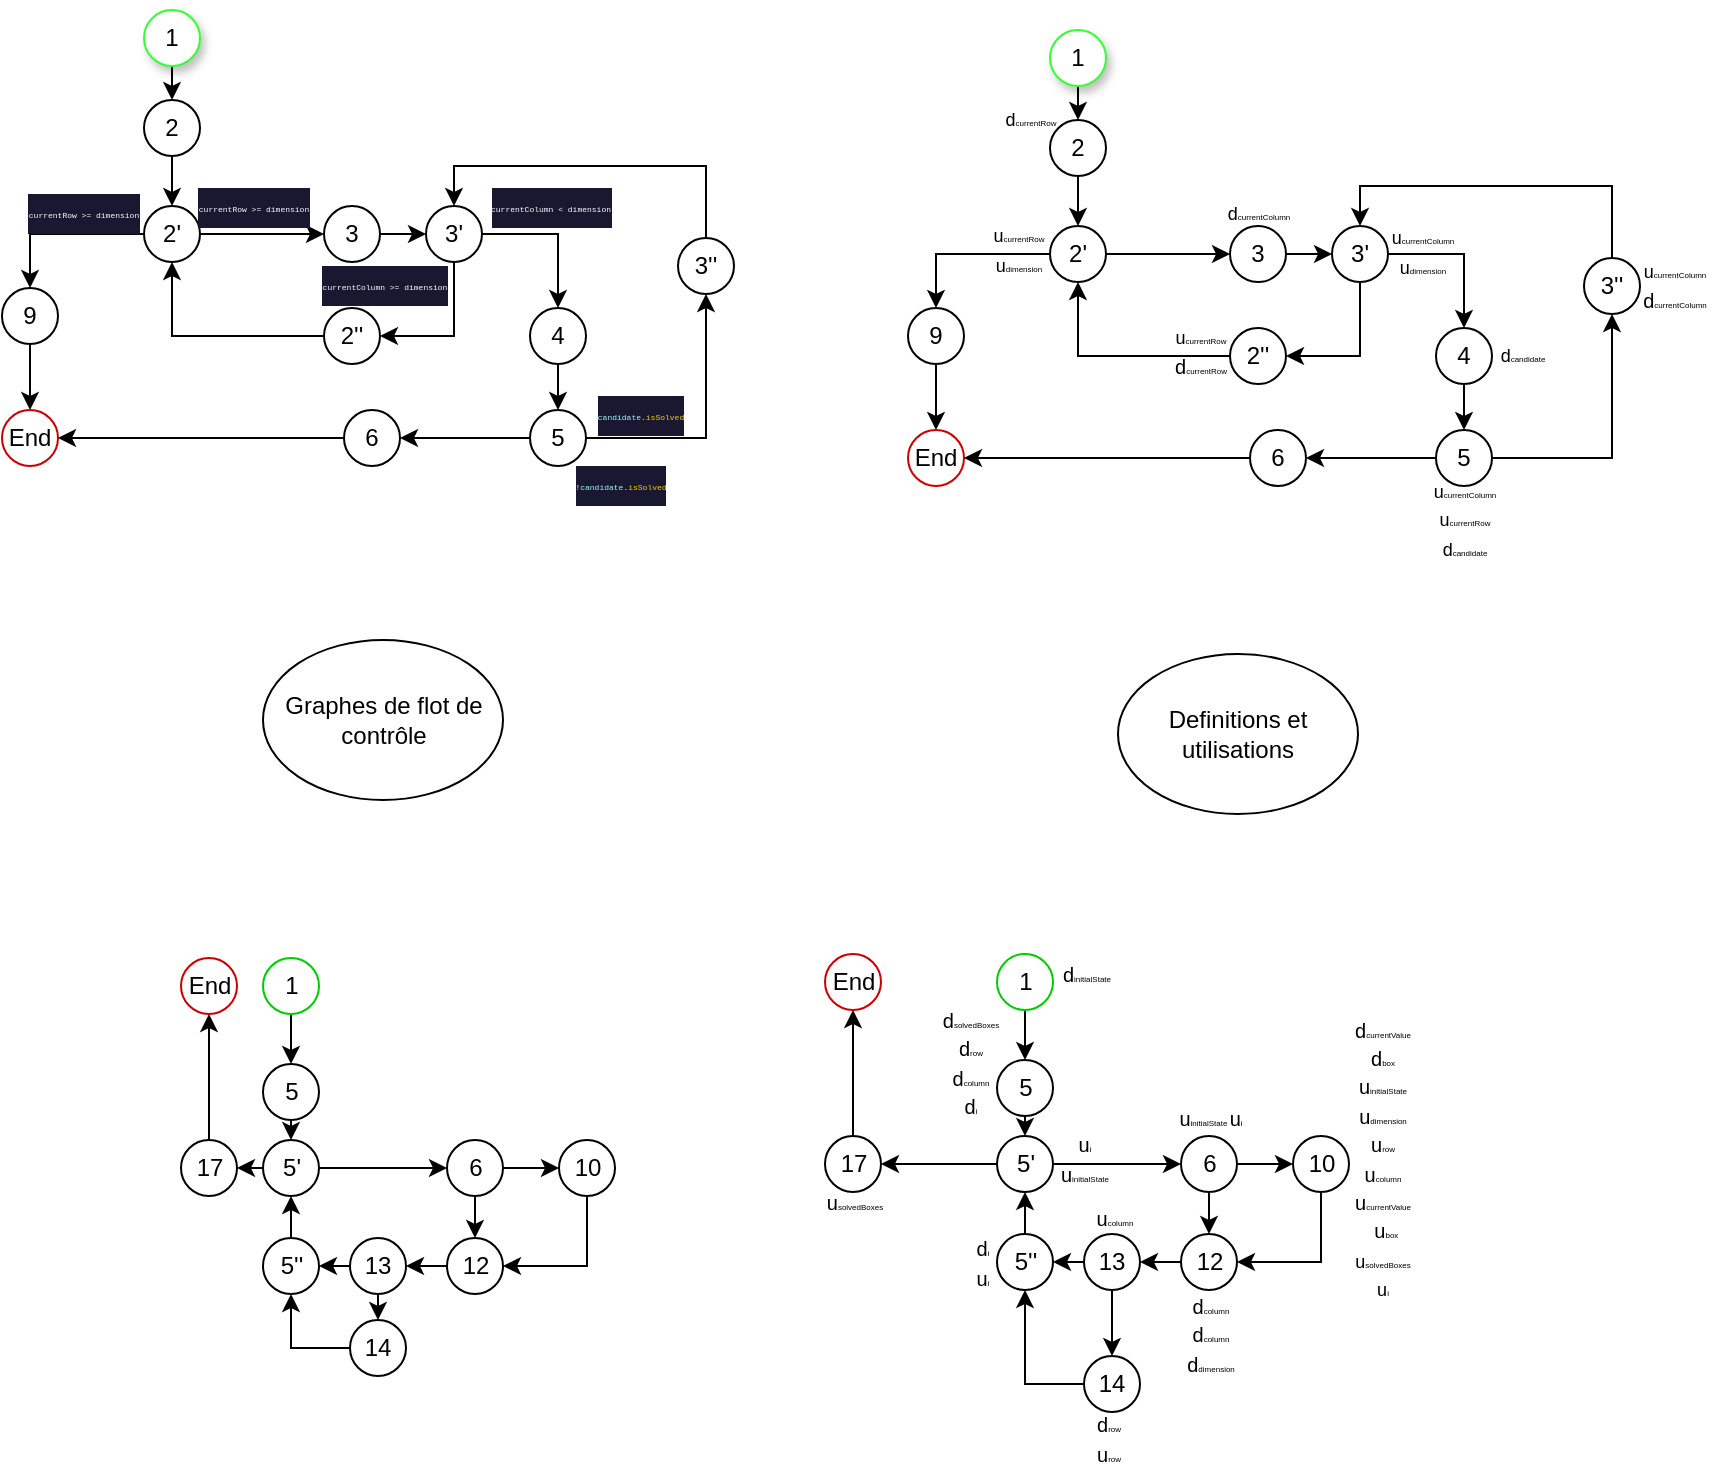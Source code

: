 <mxfile version="22.1.7" type="device" pages="3">
  <diagram name="Page-1" id="HZ9nQ4N-joQOz3ufx2Zg">
    <mxGraphModel dx="596" dy="423" grid="0" gridSize="10" guides="1" tooltips="1" connect="1" arrows="1" fold="1" page="0" pageScale="1" pageWidth="827" pageHeight="1169" math="0" shadow="0">
      <root>
        <mxCell id="0" />
        <mxCell id="1" parent="0" />
        <mxCell id="6_1T0fNzaUE3SZ0l_4bJ-7" style="edgeStyle=orthogonalEdgeStyle;rounded=0;orthogonalLoop=1;jettySize=auto;html=1;exitX=0.5;exitY=1;exitDx=0;exitDy=0;entryX=0.5;entryY=0;entryDx=0;entryDy=0;" parent="1" source="6_1T0fNzaUE3SZ0l_4bJ-1" target="6_1T0fNzaUE3SZ0l_4bJ-2" edge="1">
          <mxGeometry relative="1" as="geometry" />
        </mxCell>
        <mxCell id="6_1T0fNzaUE3SZ0l_4bJ-1" value="1" style="ellipse;whiteSpace=wrap;html=1;aspect=fixed;&#xa;color=#ff0000;shadow=1;strokeColor=#33FF33;" parent="1" vertex="1">
          <mxGeometry x="357" y="90" width="28" height="28" as="geometry" />
        </mxCell>
        <mxCell id="6_1T0fNzaUE3SZ0l_4bJ-8" style="edgeStyle=orthogonalEdgeStyle;rounded=0;orthogonalLoop=1;jettySize=auto;html=1;exitX=0.5;exitY=1;exitDx=0;exitDy=0;entryX=0.5;entryY=0;entryDx=0;entryDy=0;" parent="1" source="6_1T0fNzaUE3SZ0l_4bJ-2" target="6_1T0fNzaUE3SZ0l_4bJ-3" edge="1">
          <mxGeometry relative="1" as="geometry" />
        </mxCell>
        <mxCell id="6_1T0fNzaUE3SZ0l_4bJ-2" value="2" style="ellipse;whiteSpace=wrap;html=1;aspect=fixed;" parent="1" vertex="1">
          <mxGeometry x="357" y="135" width="28" height="28" as="geometry" />
        </mxCell>
        <mxCell id="6_1T0fNzaUE3SZ0l_4bJ-16" style="edgeStyle=orthogonalEdgeStyle;rounded=0;orthogonalLoop=1;jettySize=auto;html=1;exitX=1;exitY=0.5;exitDx=0;exitDy=0;entryX=0;entryY=0.5;entryDx=0;entryDy=0;" parent="1" source="6_1T0fNzaUE3SZ0l_4bJ-3" target="6_1T0fNzaUE3SZ0l_4bJ-11" edge="1">
          <mxGeometry relative="1" as="geometry" />
        </mxCell>
        <mxCell id="6_1T0fNzaUE3SZ0l_4bJ-20" style="edgeStyle=orthogonalEdgeStyle;rounded=0;orthogonalLoop=1;jettySize=auto;html=1;exitX=0;exitY=0.5;exitDx=0;exitDy=0;entryX=0.5;entryY=0;entryDx=0;entryDy=0;" parent="1" source="6_1T0fNzaUE3SZ0l_4bJ-3" target="6_1T0fNzaUE3SZ0l_4bJ-4" edge="1">
          <mxGeometry relative="1" as="geometry" />
        </mxCell>
        <mxCell id="6_1T0fNzaUE3SZ0l_4bJ-3" value="2&#39;" style="ellipse;whiteSpace=wrap;html=1;aspect=fixed;" parent="1" vertex="1">
          <mxGeometry x="357" y="188" width="28" height="28" as="geometry" />
        </mxCell>
        <mxCell id="6_1T0fNzaUE3SZ0l_4bJ-10" style="edgeStyle=orthogonalEdgeStyle;rounded=0;orthogonalLoop=1;jettySize=auto;html=1;exitX=0.5;exitY=1;exitDx=0;exitDy=0;entryX=0.5;entryY=0;entryDx=0;entryDy=0;" parent="1" source="6_1T0fNzaUE3SZ0l_4bJ-4" target="6_1T0fNzaUE3SZ0l_4bJ-5" edge="1">
          <mxGeometry relative="1" as="geometry" />
        </mxCell>
        <mxCell id="6_1T0fNzaUE3SZ0l_4bJ-4" value="9" style="ellipse;whiteSpace=wrap;html=1;aspect=fixed;" parent="1" vertex="1">
          <mxGeometry x="286" y="229" width="28" height="28" as="geometry" />
        </mxCell>
        <mxCell id="6_1T0fNzaUE3SZ0l_4bJ-5" value="End" style="ellipse;whiteSpace=wrap;html=1;aspect=fixed;strokeColor=#CC0000;" parent="1" vertex="1">
          <mxGeometry x="286" y="290" width="28" height="28" as="geometry" />
        </mxCell>
        <mxCell id="6_1T0fNzaUE3SZ0l_4bJ-17" style="edgeStyle=orthogonalEdgeStyle;rounded=0;orthogonalLoop=1;jettySize=auto;html=1;exitX=1;exitY=0.5;exitDx=0;exitDy=0;entryX=0;entryY=0.5;entryDx=0;entryDy=0;" parent="1" source="6_1T0fNzaUE3SZ0l_4bJ-11" target="6_1T0fNzaUE3SZ0l_4bJ-12" edge="1">
          <mxGeometry relative="1" as="geometry" />
        </mxCell>
        <mxCell id="6_1T0fNzaUE3SZ0l_4bJ-11" value="3" style="ellipse;whiteSpace=wrap;html=1;aspect=fixed;" parent="1" vertex="1">
          <mxGeometry x="447" y="188" width="28" height="28" as="geometry" />
        </mxCell>
        <mxCell id="6_1T0fNzaUE3SZ0l_4bJ-19" style="edgeStyle=orthogonalEdgeStyle;rounded=0;orthogonalLoop=1;jettySize=auto;html=1;exitX=0.5;exitY=1;exitDx=0;exitDy=0;entryX=1;entryY=0.5;entryDx=0;entryDy=0;" parent="1" source="6_1T0fNzaUE3SZ0l_4bJ-12" target="6_1T0fNzaUE3SZ0l_4bJ-18" edge="1">
          <mxGeometry relative="1" as="geometry" />
        </mxCell>
        <mxCell id="6_1T0fNzaUE3SZ0l_4bJ-22" style="edgeStyle=orthogonalEdgeStyle;rounded=0;orthogonalLoop=1;jettySize=auto;html=1;exitX=1;exitY=0.5;exitDx=0;exitDy=0;entryX=0.5;entryY=0;entryDx=0;entryDy=0;" parent="1" source="6_1T0fNzaUE3SZ0l_4bJ-12" target="6_1T0fNzaUE3SZ0l_4bJ-13" edge="1">
          <mxGeometry relative="1" as="geometry" />
        </mxCell>
        <mxCell id="6_1T0fNzaUE3SZ0l_4bJ-12" value="3&#39;" style="ellipse;whiteSpace=wrap;html=1;aspect=fixed;" parent="1" vertex="1">
          <mxGeometry x="498" y="188" width="28" height="28" as="geometry" />
        </mxCell>
        <mxCell id="6_1T0fNzaUE3SZ0l_4bJ-23" style="edgeStyle=orthogonalEdgeStyle;rounded=0;orthogonalLoop=1;jettySize=auto;html=1;exitX=0.5;exitY=1;exitDx=0;exitDy=0;entryX=0.5;entryY=0;entryDx=0;entryDy=0;" parent="1" source="6_1T0fNzaUE3SZ0l_4bJ-13" target="6_1T0fNzaUE3SZ0l_4bJ-14" edge="1">
          <mxGeometry relative="1" as="geometry" />
        </mxCell>
        <mxCell id="6_1T0fNzaUE3SZ0l_4bJ-13" value="4" style="ellipse;whiteSpace=wrap;html=1;aspect=fixed;" parent="1" vertex="1">
          <mxGeometry x="550" y="239" width="28" height="28" as="geometry" />
        </mxCell>
        <mxCell id="6_1T0fNzaUE3SZ0l_4bJ-28" style="edgeStyle=orthogonalEdgeStyle;rounded=0;orthogonalLoop=1;jettySize=auto;html=1;exitX=1;exitY=0.5;exitDx=0;exitDy=0;entryX=0.5;entryY=1;entryDx=0;entryDy=0;" parent="1" source="6_1T0fNzaUE3SZ0l_4bJ-14" target="6_1T0fNzaUE3SZ0l_4bJ-27" edge="1">
          <mxGeometry relative="1" as="geometry" />
        </mxCell>
        <mxCell id="6_1T0fNzaUE3SZ0l_4bJ-41" style="edgeStyle=orthogonalEdgeStyle;rounded=0;orthogonalLoop=1;jettySize=auto;html=1;exitX=0;exitY=0.5;exitDx=0;exitDy=0;entryX=1;entryY=0.5;entryDx=0;entryDy=0;" parent="1" source="6_1T0fNzaUE3SZ0l_4bJ-14" target="6_1T0fNzaUE3SZ0l_4bJ-15" edge="1">
          <mxGeometry relative="1" as="geometry" />
        </mxCell>
        <mxCell id="6_1T0fNzaUE3SZ0l_4bJ-14" value="5" style="ellipse;whiteSpace=wrap;html=1;aspect=fixed;" parent="1" vertex="1">
          <mxGeometry x="550" y="290" width="28" height="28" as="geometry" />
        </mxCell>
        <mxCell id="6_1T0fNzaUE3SZ0l_4bJ-40" style="edgeStyle=orthogonalEdgeStyle;rounded=0;orthogonalLoop=1;jettySize=auto;html=1;exitX=0;exitY=0.5;exitDx=0;exitDy=0;entryX=1;entryY=0.5;entryDx=0;entryDy=0;" parent="1" source="6_1T0fNzaUE3SZ0l_4bJ-15" target="6_1T0fNzaUE3SZ0l_4bJ-5" edge="1">
          <mxGeometry relative="1" as="geometry" />
        </mxCell>
        <mxCell id="6_1T0fNzaUE3SZ0l_4bJ-15" value="6" style="ellipse;whiteSpace=wrap;html=1;aspect=fixed;" parent="1" vertex="1">
          <mxGeometry x="457" y="290" width="28" height="28" as="geometry" />
        </mxCell>
        <mxCell id="6_1T0fNzaUE3SZ0l_4bJ-21" style="edgeStyle=orthogonalEdgeStyle;rounded=0;orthogonalLoop=1;jettySize=auto;html=1;exitX=0;exitY=0.5;exitDx=0;exitDy=0;entryX=0.5;entryY=1;entryDx=0;entryDy=0;" parent="1" source="6_1T0fNzaUE3SZ0l_4bJ-18" target="6_1T0fNzaUE3SZ0l_4bJ-3" edge="1">
          <mxGeometry relative="1" as="geometry" />
        </mxCell>
        <mxCell id="6_1T0fNzaUE3SZ0l_4bJ-18" value="2&#39;&#39;" style="ellipse;whiteSpace=wrap;html=1;aspect=fixed;" parent="1" vertex="1">
          <mxGeometry x="447" y="239" width="28" height="28" as="geometry" />
        </mxCell>
        <mxCell id="6_1T0fNzaUE3SZ0l_4bJ-29" style="edgeStyle=orthogonalEdgeStyle;rounded=0;orthogonalLoop=1;jettySize=auto;html=1;exitX=0.5;exitY=0;exitDx=0;exitDy=0;entryX=0.5;entryY=0;entryDx=0;entryDy=0;" parent="1" source="6_1T0fNzaUE3SZ0l_4bJ-27" target="6_1T0fNzaUE3SZ0l_4bJ-12" edge="1">
          <mxGeometry relative="1" as="geometry" />
        </mxCell>
        <mxCell id="6_1T0fNzaUE3SZ0l_4bJ-27" value="3&#39;&#39;" style="ellipse;whiteSpace=wrap;html=1;aspect=fixed;" parent="1" vertex="1">
          <mxGeometry x="624" y="204" width="28" height="28" as="geometry" />
        </mxCell>
        <mxCell id="6_1T0fNzaUE3SZ0l_4bJ-30" value="&lt;div style=&quot;color: rgb(255, 255, 255); background-color: rgb(25, 24, 48); font-family: Menlo, Monaco, &amp;quot;Courier New&amp;quot;, monospace; line-height: 18px;&quot;&gt;&lt;font style=&quot;font-size: 4px;&quot;&gt;currentRow &amp;gt;= dimension&lt;/font&gt;&lt;/div&gt;" style="text;html=1;strokeColor=none;fillColor=none;align=center;verticalAlign=middle;whiteSpace=wrap;rounded=0;" parent="1" vertex="1">
          <mxGeometry x="297" y="178" width="60" height="26" as="geometry" />
        </mxCell>
        <mxCell id="6_1T0fNzaUE3SZ0l_4bJ-31" value="&lt;div style=&quot;color: rgb(255, 255, 255); background-color: rgb(25, 24, 48); font-family: Menlo, Monaco, &amp;quot;Courier New&amp;quot;, monospace; line-height: 18px;&quot;&gt;&lt;font style=&quot;font-size: 4px;&quot;&gt;currentRow &amp;gt;= dimension&lt;/font&gt;&lt;/div&gt;" style="text;html=1;strokeColor=none;fillColor=none;align=center;verticalAlign=middle;whiteSpace=wrap;rounded=0;" parent="1" vertex="1">
          <mxGeometry x="367" y="175" width="90" height="26" as="geometry" />
        </mxCell>
        <mxCell id="6_1T0fNzaUE3SZ0l_4bJ-33" value="&lt;div style=&quot;color: rgb(255, 255, 255); background-color: rgb(25, 24, 48); font-family: Menlo, Monaco, &amp;quot;Courier New&amp;quot;, monospace; line-height: 18px;&quot;&gt;&lt;font style=&quot;font-size: 4px;&quot;&gt;currentColumn &amp;lt; dimension&lt;/font&gt;&lt;/div&gt;" style="text;html=1;align=center;verticalAlign=middle;resizable=0;points=[];autosize=1;strokeColor=none;fillColor=none;" parent="1" vertex="1">
          <mxGeometry x="521" y="171" width="78" height="33" as="geometry" />
        </mxCell>
        <mxCell id="6_1T0fNzaUE3SZ0l_4bJ-34" value="&lt;div style=&quot;color: rgb(255, 255, 255); background-color: rgb(25, 24, 48); font-family: Menlo, Monaco, &amp;quot;Courier New&amp;quot;, monospace; line-height: 18px;&quot;&gt;&lt;font style=&quot;font-size: 4px;&quot;&gt;currentColumn &amp;gt;= dimension&lt;/font&gt;&lt;/div&gt;" style="text;html=1;align=center;verticalAlign=middle;resizable=0;points=[];autosize=1;strokeColor=none;fillColor=none;" parent="1" vertex="1">
          <mxGeometry x="436" y="210" width="81" height="33" as="geometry" />
        </mxCell>
        <mxCell id="6_1T0fNzaUE3SZ0l_4bJ-35" value="&lt;div style=&quot;color: rgb(255, 255, 255); background-color: rgb(25, 24, 48); font-family: Menlo, Monaco, &amp;quot;Courier New&amp;quot;, monospace; line-height: 18px;&quot;&gt;&lt;font style=&quot;font-size: 4px;&quot;&gt;!&lt;span style=&quot;color: #9effff;&quot;&gt;candidate&lt;/span&gt;&lt;span style=&quot;color: #e1efff;&quot;&gt;.&lt;/span&gt;&lt;span style=&quot;color: #fad000;&quot;&gt;isSolved&lt;/span&gt;&lt;/font&gt;&lt;/div&gt;" style="text;html=1;align=center;verticalAlign=middle;resizable=0;points=[];autosize=1;strokeColor=none;fillColor=none;" parent="1" vertex="1">
          <mxGeometry x="563" y="310" width="64" height="33" as="geometry" />
        </mxCell>
        <mxCell id="6_1T0fNzaUE3SZ0l_4bJ-36" value="&lt;div style=&quot;color: rgb(255, 255, 255); background-color: rgb(25, 24, 48); font-family: Menlo, Monaco, &amp;quot;Courier New&amp;quot;, monospace; line-height: 18px;&quot;&gt;&lt;font style=&quot;font-size: 4px;&quot;&gt;&lt;span style=&quot;color: #9effff;&quot;&gt;candidate&lt;/span&gt;&lt;span style=&quot;color: #e1efff;&quot;&gt;.&lt;/span&gt;&lt;span style=&quot;color: #fad000;&quot;&gt;isSolved&lt;/span&gt;&lt;/font&gt;&lt;/div&gt;" style="text;html=1;align=center;verticalAlign=middle;resizable=0;points=[];autosize=1;strokeColor=none;fillColor=none;" parent="1" vertex="1">
          <mxGeometry x="574" y="275" width="61" height="33" as="geometry" />
        </mxCell>
        <mxCell id="6_1T0fNzaUE3SZ0l_4bJ-49" style="edgeStyle=orthogonalEdgeStyle;rounded=0;orthogonalLoop=1;jettySize=auto;html=1;exitX=0.5;exitY=1;exitDx=0;exitDy=0;entryX=0.5;entryY=0;entryDx=0;entryDy=0;" parent="1" source="6_1T0fNzaUE3SZ0l_4bJ-39" target="6_1T0fNzaUE3SZ0l_4bJ-44" edge="1">
          <mxGeometry relative="1" as="geometry">
            <mxPoint x="431.5" y="590.0" as="targetPoint" />
          </mxGeometry>
        </mxCell>
        <mxCell id="6_1T0fNzaUE3SZ0l_4bJ-39" value="1" style="ellipse;whiteSpace=wrap;html=1;aspect=fixed;strokeColor=#00CC00;" parent="1" vertex="1">
          <mxGeometry x="416.5" y="564" width="28" height="28" as="geometry" />
        </mxCell>
        <mxCell id="6_1T0fNzaUE3SZ0l_4bJ-66" style="edgeStyle=orthogonalEdgeStyle;rounded=0;orthogonalLoop=1;jettySize=auto;html=1;exitX=0.5;exitY=1;exitDx=0;exitDy=0;entryX=0.5;entryY=0;entryDx=0;entryDy=0;" parent="1" source="6_1T0fNzaUE3SZ0l_4bJ-44" target="6_1T0fNzaUE3SZ0l_4bJ-45" edge="1">
          <mxGeometry relative="1" as="geometry">
            <mxPoint x="430.5" y="652" as="targetPoint" />
          </mxGeometry>
        </mxCell>
        <mxCell id="6_1T0fNzaUE3SZ0l_4bJ-44" value="5" style="ellipse;whiteSpace=wrap;html=1;aspect=fixed;" parent="1" vertex="1">
          <mxGeometry x="416.5" y="617" width="28" height="28" as="geometry" />
        </mxCell>
        <mxCell id="6_1T0fNzaUE3SZ0l_4bJ-54" style="edgeStyle=orthogonalEdgeStyle;rounded=0;orthogonalLoop=1;jettySize=auto;html=1;exitX=1;exitY=0.5;exitDx=0;exitDy=0;entryX=0;entryY=0.5;entryDx=0;entryDy=0;" parent="1" source="6_1T0fNzaUE3SZ0l_4bJ-45" target="6_1T0fNzaUE3SZ0l_4bJ-53" edge="1">
          <mxGeometry relative="1" as="geometry" />
        </mxCell>
        <mxCell id="6_1T0fNzaUE3SZ0l_4bJ-115" style="edgeStyle=orthogonalEdgeStyle;rounded=0;orthogonalLoop=1;jettySize=auto;html=1;exitX=0;exitY=0.5;exitDx=0;exitDy=0;entryX=1;entryY=0.5;entryDx=0;entryDy=0;" parent="1" source="6_1T0fNzaUE3SZ0l_4bJ-45" target="6_1T0fNzaUE3SZ0l_4bJ-46" edge="1">
          <mxGeometry relative="1" as="geometry" />
        </mxCell>
        <mxCell id="6_1T0fNzaUE3SZ0l_4bJ-45" value="5&#39;" style="ellipse;whiteSpace=wrap;html=1;aspect=fixed;" parent="1" vertex="1">
          <mxGeometry x="416.5" y="655" width="28" height="28" as="geometry" />
        </mxCell>
        <mxCell id="6_1T0fNzaUE3SZ0l_4bJ-116" style="edgeStyle=orthogonalEdgeStyle;rounded=0;orthogonalLoop=1;jettySize=auto;html=1;exitX=0.5;exitY=0;exitDx=0;exitDy=0;entryX=0.5;entryY=1;entryDx=0;entryDy=0;" parent="1" source="6_1T0fNzaUE3SZ0l_4bJ-46" target="6_1T0fNzaUE3SZ0l_4bJ-47" edge="1">
          <mxGeometry relative="1" as="geometry" />
        </mxCell>
        <mxCell id="6_1T0fNzaUE3SZ0l_4bJ-46" value="17" style="ellipse;whiteSpace=wrap;html=1;aspect=fixed;" parent="1" vertex="1">
          <mxGeometry x="375.5" y="655" width="28" height="28" as="geometry" />
        </mxCell>
        <mxCell id="6_1T0fNzaUE3SZ0l_4bJ-47" value="End" style="ellipse;whiteSpace=wrap;html=1;aspect=fixed;strokeColor=#CC0000;" parent="1" vertex="1">
          <mxGeometry x="375.5" y="564" width="28" height="28" as="geometry" />
        </mxCell>
        <mxCell id="6_1T0fNzaUE3SZ0l_4bJ-58" style="edgeStyle=orthogonalEdgeStyle;rounded=0;orthogonalLoop=1;jettySize=auto;html=1;exitX=1;exitY=0.5;exitDx=0;exitDy=0;entryX=0;entryY=0.5;entryDx=0;entryDy=0;" parent="1" source="6_1T0fNzaUE3SZ0l_4bJ-53" target="6_1T0fNzaUE3SZ0l_4bJ-55" edge="1">
          <mxGeometry relative="1" as="geometry" />
        </mxCell>
        <mxCell id="6_1T0fNzaUE3SZ0l_4bJ-113" style="edgeStyle=orthogonalEdgeStyle;rounded=0;orthogonalLoop=1;jettySize=auto;html=1;exitX=0.5;exitY=1;exitDx=0;exitDy=0;entryX=0.5;entryY=0;entryDx=0;entryDy=0;" parent="1" source="6_1T0fNzaUE3SZ0l_4bJ-53" target="6_1T0fNzaUE3SZ0l_4bJ-68" edge="1">
          <mxGeometry relative="1" as="geometry" />
        </mxCell>
        <mxCell id="6_1T0fNzaUE3SZ0l_4bJ-53" value="6" style="ellipse;whiteSpace=wrap;html=1;aspect=fixed;" parent="1" vertex="1">
          <mxGeometry x="508.5" y="655" width="28" height="28" as="geometry" />
        </mxCell>
        <mxCell id="6_1T0fNzaUE3SZ0l_4bJ-114" style="edgeStyle=orthogonalEdgeStyle;rounded=0;orthogonalLoop=1;jettySize=auto;html=1;exitX=0.5;exitY=1;exitDx=0;exitDy=0;entryX=1;entryY=0.5;entryDx=0;entryDy=0;" parent="1" source="6_1T0fNzaUE3SZ0l_4bJ-55" target="6_1T0fNzaUE3SZ0l_4bJ-68" edge="1">
          <mxGeometry relative="1" as="geometry" />
        </mxCell>
        <mxCell id="6_1T0fNzaUE3SZ0l_4bJ-55" value="10&lt;br&gt;" style="ellipse;whiteSpace=wrap;html=1;aspect=fixed;" parent="1" vertex="1">
          <mxGeometry x="564.5" y="655" width="28" height="28" as="geometry" />
        </mxCell>
        <mxCell id="6_1T0fNzaUE3SZ0l_4bJ-61" style="edgeStyle=orthogonalEdgeStyle;rounded=0;orthogonalLoop=1;jettySize=auto;html=1;exitX=0.5;exitY=1;exitDx=0;exitDy=0;entryX=0.5;entryY=0;entryDx=0;entryDy=0;" parent="1" source="6_1T0fNzaUE3SZ0l_4bJ-56" target="6_1T0fNzaUE3SZ0l_4bJ-60" edge="1">
          <mxGeometry relative="1" as="geometry" />
        </mxCell>
        <mxCell id="6_1T0fNzaUE3SZ0l_4bJ-65" style="edgeStyle=orthogonalEdgeStyle;rounded=0;orthogonalLoop=1;jettySize=auto;html=1;exitX=0;exitY=0.5;exitDx=0;exitDy=0;entryX=1;entryY=0.5;entryDx=0;entryDy=0;" parent="1" source="6_1T0fNzaUE3SZ0l_4bJ-56" target="6_1T0fNzaUE3SZ0l_4bJ-62" edge="1">
          <mxGeometry relative="1" as="geometry" />
        </mxCell>
        <mxCell id="6_1T0fNzaUE3SZ0l_4bJ-56" value="13" style="ellipse;whiteSpace=wrap;html=1;aspect=fixed;" parent="1" vertex="1">
          <mxGeometry x="460" y="704" width="28" height="28" as="geometry" />
        </mxCell>
        <mxCell id="6_1T0fNzaUE3SZ0l_4bJ-63" style="edgeStyle=orthogonalEdgeStyle;rounded=0;orthogonalLoop=1;jettySize=auto;html=1;exitX=0;exitY=0.5;exitDx=0;exitDy=0;entryX=0.5;entryY=1;entryDx=0;entryDy=0;" parent="1" source="6_1T0fNzaUE3SZ0l_4bJ-60" target="6_1T0fNzaUE3SZ0l_4bJ-62" edge="1">
          <mxGeometry relative="1" as="geometry" />
        </mxCell>
        <mxCell id="6_1T0fNzaUE3SZ0l_4bJ-60" value="14" style="ellipse;whiteSpace=wrap;html=1;aspect=fixed;" parent="1" vertex="1">
          <mxGeometry x="460" y="745" width="28" height="28" as="geometry" />
        </mxCell>
        <mxCell id="6_1T0fNzaUE3SZ0l_4bJ-64" style="edgeStyle=orthogonalEdgeStyle;rounded=0;orthogonalLoop=1;jettySize=auto;html=1;exitX=0.5;exitY=0;exitDx=0;exitDy=0;entryX=0.5;entryY=1;entryDx=0;entryDy=0;" parent="1" source="6_1T0fNzaUE3SZ0l_4bJ-62" target="6_1T0fNzaUE3SZ0l_4bJ-45" edge="1">
          <mxGeometry relative="1" as="geometry" />
        </mxCell>
        <mxCell id="6_1T0fNzaUE3SZ0l_4bJ-62" value="5&#39;&#39;" style="ellipse;whiteSpace=wrap;html=1;aspect=fixed;" parent="1" vertex="1">
          <mxGeometry x="416.5" y="704" width="28" height="28" as="geometry" />
        </mxCell>
        <mxCell id="6_1T0fNzaUE3SZ0l_4bJ-70" style="edgeStyle=orthogonalEdgeStyle;rounded=0;orthogonalLoop=1;jettySize=auto;html=1;exitX=0;exitY=0.5;exitDx=0;exitDy=0;entryX=1;entryY=0.5;entryDx=0;entryDy=0;" parent="1" source="6_1T0fNzaUE3SZ0l_4bJ-68" target="6_1T0fNzaUE3SZ0l_4bJ-56" edge="1">
          <mxGeometry relative="1" as="geometry" />
        </mxCell>
        <mxCell id="6_1T0fNzaUE3SZ0l_4bJ-68" value="12" style="ellipse;whiteSpace=wrap;html=1;aspect=fixed;" parent="1" vertex="1">
          <mxGeometry x="508.5" y="704" width="28" height="28" as="geometry" />
        </mxCell>
        <mxCell id="6_1T0fNzaUE3SZ0l_4bJ-71" value="&lt;font style=&quot;font-size: 9px;&quot;&gt;d&lt;/font&gt;&lt;font style=&quot;font-size: 4px;&quot;&gt;currentRow&lt;/font&gt;" style="text;html=1;align=center;verticalAlign=middle;resizable=0;points=[];autosize=1;strokeColor=none;fillColor=none;" parent="1" vertex="1">
          <mxGeometry x="778" y="131" width="43" height="26" as="geometry" />
        </mxCell>
        <mxCell id="6_1T0fNzaUE3SZ0l_4bJ-72" value="&lt;font style=&quot;&quot;&gt;&lt;font style=&quot;font-size: 9px;&quot;&gt;u&lt;/font&gt;&lt;span style=&quot;font-size: 4px;&quot;&gt;currentRow&lt;/span&gt;&lt;br&gt;&lt;font style=&quot;font-size: 9px;&quot;&gt;u&lt;/font&gt;&lt;/font&gt;&lt;font style=&quot;font-size: 4px;&quot;&gt;dimension&lt;br&gt;&lt;/font&gt;" style="text;html=1;align=center;verticalAlign=middle;resizable=0;points=[];autosize=1;strokeColor=none;fillColor=none;" parent="1" vertex="1">
          <mxGeometry x="772" y="188" width="43" height="41" as="geometry" />
        </mxCell>
        <mxCell id="6_1T0fNzaUE3SZ0l_4bJ-73" style="edgeStyle=orthogonalEdgeStyle;rounded=0;orthogonalLoop=1;jettySize=auto;html=1;exitX=0.5;exitY=1;exitDx=0;exitDy=0;entryX=0.5;entryY=0;entryDx=0;entryDy=0;" parent="1" source="6_1T0fNzaUE3SZ0l_4bJ-74" target="6_1T0fNzaUE3SZ0l_4bJ-76" edge="1">
          <mxGeometry relative="1" as="geometry" />
        </mxCell>
        <mxCell id="6_1T0fNzaUE3SZ0l_4bJ-74" value="1" style="ellipse;whiteSpace=wrap;html=1;aspect=fixed;&#xa;color=#ff0000;shadow=1;strokeColor=#33FF33;" parent="1" vertex="1">
          <mxGeometry x="810" y="100" width="28" height="28" as="geometry" />
        </mxCell>
        <mxCell id="6_1T0fNzaUE3SZ0l_4bJ-75" style="edgeStyle=orthogonalEdgeStyle;rounded=0;orthogonalLoop=1;jettySize=auto;html=1;exitX=0.5;exitY=1;exitDx=0;exitDy=0;entryX=0.5;entryY=0;entryDx=0;entryDy=0;" parent="1" source="6_1T0fNzaUE3SZ0l_4bJ-76" target="6_1T0fNzaUE3SZ0l_4bJ-79" edge="1">
          <mxGeometry relative="1" as="geometry" />
        </mxCell>
        <mxCell id="6_1T0fNzaUE3SZ0l_4bJ-76" value="2" style="ellipse;whiteSpace=wrap;html=1;aspect=fixed;" parent="1" vertex="1">
          <mxGeometry x="810" y="145" width="28" height="28" as="geometry" />
        </mxCell>
        <mxCell id="6_1T0fNzaUE3SZ0l_4bJ-77" style="edgeStyle=orthogonalEdgeStyle;rounded=0;orthogonalLoop=1;jettySize=auto;html=1;exitX=1;exitY=0.5;exitDx=0;exitDy=0;entryX=0;entryY=0.5;entryDx=0;entryDy=0;" parent="1" source="6_1T0fNzaUE3SZ0l_4bJ-79" target="6_1T0fNzaUE3SZ0l_4bJ-84" edge="1">
          <mxGeometry relative="1" as="geometry" />
        </mxCell>
        <mxCell id="6_1T0fNzaUE3SZ0l_4bJ-78" style="edgeStyle=orthogonalEdgeStyle;rounded=0;orthogonalLoop=1;jettySize=auto;html=1;exitX=0;exitY=0.5;exitDx=0;exitDy=0;entryX=0.5;entryY=0;entryDx=0;entryDy=0;" parent="1" source="6_1T0fNzaUE3SZ0l_4bJ-79" target="6_1T0fNzaUE3SZ0l_4bJ-81" edge="1">
          <mxGeometry relative="1" as="geometry" />
        </mxCell>
        <mxCell id="6_1T0fNzaUE3SZ0l_4bJ-79" value="2&#39;" style="ellipse;whiteSpace=wrap;html=1;aspect=fixed;" parent="1" vertex="1">
          <mxGeometry x="810" y="198" width="28" height="28" as="geometry" />
        </mxCell>
        <mxCell id="6_1T0fNzaUE3SZ0l_4bJ-80" style="edgeStyle=orthogonalEdgeStyle;rounded=0;orthogonalLoop=1;jettySize=auto;html=1;exitX=0.5;exitY=1;exitDx=0;exitDy=0;entryX=0.5;entryY=0;entryDx=0;entryDy=0;" parent="1" source="6_1T0fNzaUE3SZ0l_4bJ-81" target="6_1T0fNzaUE3SZ0l_4bJ-82" edge="1">
          <mxGeometry relative="1" as="geometry" />
        </mxCell>
        <mxCell id="6_1T0fNzaUE3SZ0l_4bJ-81" value="9" style="ellipse;whiteSpace=wrap;html=1;aspect=fixed;" parent="1" vertex="1">
          <mxGeometry x="739" y="239" width="28" height="28" as="geometry" />
        </mxCell>
        <mxCell id="6_1T0fNzaUE3SZ0l_4bJ-82" value="End" style="ellipse;whiteSpace=wrap;html=1;aspect=fixed;strokeColor=#CC0000;" parent="1" vertex="1">
          <mxGeometry x="739" y="300" width="28" height="28" as="geometry" />
        </mxCell>
        <mxCell id="6_1T0fNzaUE3SZ0l_4bJ-83" style="edgeStyle=orthogonalEdgeStyle;rounded=0;orthogonalLoop=1;jettySize=auto;html=1;exitX=1;exitY=0.5;exitDx=0;exitDy=0;entryX=0;entryY=0.5;entryDx=0;entryDy=0;" parent="1" source="6_1T0fNzaUE3SZ0l_4bJ-84" target="6_1T0fNzaUE3SZ0l_4bJ-87" edge="1">
          <mxGeometry relative="1" as="geometry" />
        </mxCell>
        <mxCell id="6_1T0fNzaUE3SZ0l_4bJ-84" value="3" style="ellipse;whiteSpace=wrap;html=1;aspect=fixed;" parent="1" vertex="1">
          <mxGeometry x="900" y="198" width="28" height="28" as="geometry" />
        </mxCell>
        <mxCell id="6_1T0fNzaUE3SZ0l_4bJ-85" style="edgeStyle=orthogonalEdgeStyle;rounded=0;orthogonalLoop=1;jettySize=auto;html=1;exitX=0.5;exitY=1;exitDx=0;exitDy=0;entryX=1;entryY=0.5;entryDx=0;entryDy=0;" parent="1" source="6_1T0fNzaUE3SZ0l_4bJ-87" target="6_1T0fNzaUE3SZ0l_4bJ-96" edge="1">
          <mxGeometry relative="1" as="geometry" />
        </mxCell>
        <mxCell id="6_1T0fNzaUE3SZ0l_4bJ-86" style="edgeStyle=orthogonalEdgeStyle;rounded=0;orthogonalLoop=1;jettySize=auto;html=1;exitX=1;exitY=0.5;exitDx=0;exitDy=0;entryX=0.5;entryY=0;entryDx=0;entryDy=0;" parent="1" source="6_1T0fNzaUE3SZ0l_4bJ-87" target="6_1T0fNzaUE3SZ0l_4bJ-89" edge="1">
          <mxGeometry relative="1" as="geometry" />
        </mxCell>
        <mxCell id="6_1T0fNzaUE3SZ0l_4bJ-87" value="3&#39;" style="ellipse;whiteSpace=wrap;html=1;aspect=fixed;" parent="1" vertex="1">
          <mxGeometry x="951" y="198" width="28" height="28" as="geometry" />
        </mxCell>
        <mxCell id="6_1T0fNzaUE3SZ0l_4bJ-88" style="edgeStyle=orthogonalEdgeStyle;rounded=0;orthogonalLoop=1;jettySize=auto;html=1;exitX=0.5;exitY=1;exitDx=0;exitDy=0;entryX=0.5;entryY=0;entryDx=0;entryDy=0;" parent="1" source="6_1T0fNzaUE3SZ0l_4bJ-89" target="6_1T0fNzaUE3SZ0l_4bJ-92" edge="1">
          <mxGeometry relative="1" as="geometry" />
        </mxCell>
        <mxCell id="6_1T0fNzaUE3SZ0l_4bJ-89" value="4" style="ellipse;whiteSpace=wrap;html=1;aspect=fixed;" parent="1" vertex="1">
          <mxGeometry x="1003" y="249" width="28" height="28" as="geometry" />
        </mxCell>
        <mxCell id="6_1T0fNzaUE3SZ0l_4bJ-90" style="edgeStyle=orthogonalEdgeStyle;rounded=0;orthogonalLoop=1;jettySize=auto;html=1;exitX=1;exitY=0.5;exitDx=0;exitDy=0;entryX=0.5;entryY=1;entryDx=0;entryDy=0;" parent="1" source="6_1T0fNzaUE3SZ0l_4bJ-92" target="6_1T0fNzaUE3SZ0l_4bJ-98" edge="1">
          <mxGeometry relative="1" as="geometry" />
        </mxCell>
        <mxCell id="6_1T0fNzaUE3SZ0l_4bJ-91" style="edgeStyle=orthogonalEdgeStyle;rounded=0;orthogonalLoop=1;jettySize=auto;html=1;exitX=0;exitY=0.5;exitDx=0;exitDy=0;entryX=1;entryY=0.5;entryDx=0;entryDy=0;" parent="1" source="6_1T0fNzaUE3SZ0l_4bJ-92" target="6_1T0fNzaUE3SZ0l_4bJ-94" edge="1">
          <mxGeometry relative="1" as="geometry" />
        </mxCell>
        <mxCell id="6_1T0fNzaUE3SZ0l_4bJ-92" value="5" style="ellipse;whiteSpace=wrap;html=1;aspect=fixed;" parent="1" vertex="1">
          <mxGeometry x="1003" y="300" width="28" height="28" as="geometry" />
        </mxCell>
        <mxCell id="6_1T0fNzaUE3SZ0l_4bJ-93" style="edgeStyle=orthogonalEdgeStyle;rounded=0;orthogonalLoop=1;jettySize=auto;html=1;exitX=0;exitY=0.5;exitDx=0;exitDy=0;entryX=1;entryY=0.5;entryDx=0;entryDy=0;" parent="1" source="6_1T0fNzaUE3SZ0l_4bJ-94" target="6_1T0fNzaUE3SZ0l_4bJ-82" edge="1">
          <mxGeometry relative="1" as="geometry" />
        </mxCell>
        <mxCell id="6_1T0fNzaUE3SZ0l_4bJ-94" value="6" style="ellipse;whiteSpace=wrap;html=1;aspect=fixed;" parent="1" vertex="1">
          <mxGeometry x="910" y="300" width="28" height="28" as="geometry" />
        </mxCell>
        <mxCell id="6_1T0fNzaUE3SZ0l_4bJ-95" style="edgeStyle=orthogonalEdgeStyle;rounded=0;orthogonalLoop=1;jettySize=auto;html=1;exitX=0;exitY=0.5;exitDx=0;exitDy=0;entryX=0.5;entryY=1;entryDx=0;entryDy=0;" parent="1" source="6_1T0fNzaUE3SZ0l_4bJ-96" target="6_1T0fNzaUE3SZ0l_4bJ-79" edge="1">
          <mxGeometry relative="1" as="geometry" />
        </mxCell>
        <mxCell id="6_1T0fNzaUE3SZ0l_4bJ-96" value="2&#39;&#39;" style="ellipse;whiteSpace=wrap;html=1;aspect=fixed;" parent="1" vertex="1">
          <mxGeometry x="900" y="249" width="28" height="28" as="geometry" />
        </mxCell>
        <mxCell id="6_1T0fNzaUE3SZ0l_4bJ-97" style="edgeStyle=orthogonalEdgeStyle;rounded=0;orthogonalLoop=1;jettySize=auto;html=1;exitX=0.5;exitY=0;exitDx=0;exitDy=0;entryX=0.5;entryY=0;entryDx=0;entryDy=0;" parent="1" source="6_1T0fNzaUE3SZ0l_4bJ-98" target="6_1T0fNzaUE3SZ0l_4bJ-87" edge="1">
          <mxGeometry relative="1" as="geometry" />
        </mxCell>
        <mxCell id="6_1T0fNzaUE3SZ0l_4bJ-98" value="3&#39;&#39;" style="ellipse;whiteSpace=wrap;html=1;aspect=fixed;" parent="1" vertex="1">
          <mxGeometry x="1077" y="214" width="28" height="28" as="geometry" />
        </mxCell>
        <mxCell id="6_1T0fNzaUE3SZ0l_4bJ-105" value="&lt;font style=&quot;&quot;&gt;&lt;font style=&quot;font-size: 9px;&quot;&gt;u&lt;/font&gt;&lt;span style=&quot;font-size: 4px;&quot;&gt;currentRow&lt;/span&gt;&lt;br&gt;&lt;/font&gt;&lt;font size=&quot;1&quot; style=&quot;&quot;&gt;d&lt;/font&gt;&lt;font style=&quot;font-size: 4px;&quot;&gt;currentRow&lt;br&gt;&lt;/font&gt;" style="text;html=1;align=center;verticalAlign=middle;resizable=0;points=[];autosize=1;strokeColor=none;fillColor=none;" parent="1" vertex="1">
          <mxGeometry x="863" y="239" width="44" height="41" as="geometry" />
        </mxCell>
        <mxCell id="6_1T0fNzaUE3SZ0l_4bJ-106" value="&lt;font style=&quot;font-size: 9px;&quot;&gt;d&lt;/font&gt;&lt;font style=&quot;font-size: 4px;&quot;&gt;currentColumn&lt;/font&gt;" style="text;html=1;align=center;verticalAlign=middle;resizable=0;points=[];autosize=1;strokeColor=none;fillColor=none;" parent="1" vertex="1">
          <mxGeometry x="889" y="178" width="49" height="26" as="geometry" />
        </mxCell>
        <mxCell id="6_1T0fNzaUE3SZ0l_4bJ-107" value="&lt;font style=&quot;&quot;&gt;&lt;font style=&quot;font-size: 9px;&quot;&gt;u&lt;/font&gt;&lt;span style=&quot;font-size: 4px;&quot;&gt;currentColumn&lt;/span&gt;&lt;br&gt;&lt;font style=&quot;font-size: 9px;&quot;&gt;u&lt;/font&gt;&lt;/font&gt;&lt;font style=&quot;font-size: 4px;&quot;&gt;dimension&lt;br&gt;&lt;/font&gt;" style="text;html=1;align=center;verticalAlign=middle;resizable=0;points=[];autosize=1;strokeColor=none;fillColor=none;" parent="1" vertex="1">
          <mxGeometry x="971" y="189" width="49" height="41" as="geometry" />
        </mxCell>
        <mxCell id="6_1T0fNzaUE3SZ0l_4bJ-108" value="&lt;font style=&quot;&quot;&gt;&lt;font style=&quot;font-size: 9px;&quot;&gt;u&lt;/font&gt;&lt;span style=&quot;font-size: 4px;&quot;&gt;currentColumn&lt;/span&gt;&lt;br&gt;&lt;/font&gt;&lt;font size=&quot;1&quot; style=&quot;&quot;&gt;d&lt;/font&gt;&lt;font style=&quot;font-size: 4px;&quot;&gt;currentColumn&lt;br&gt;&lt;/font&gt;" style="text;html=1;align=center;verticalAlign=middle;resizable=0;points=[];autosize=1;strokeColor=none;fillColor=none;" parent="1" vertex="1">
          <mxGeometry x="1097" y="206" width="50" height="41" as="geometry" />
        </mxCell>
        <mxCell id="6_1T0fNzaUE3SZ0l_4bJ-109" value="&lt;font style=&quot;font-size: 9px;&quot;&gt;d&lt;/font&gt;&lt;font style=&quot;font-size: 4px;&quot;&gt;candidate&lt;/font&gt;" style="text;html=1;align=center;verticalAlign=middle;resizable=0;points=[];autosize=1;strokeColor=none;fillColor=none;" parent="1" vertex="1">
          <mxGeometry x="1026" y="249" width="40" height="26" as="geometry" />
        </mxCell>
        <mxCell id="6_1T0fNzaUE3SZ0l_4bJ-111" value="&lt;font style=&quot;&quot;&gt;&lt;font style=&quot;font-size: 9px;&quot;&gt;u&lt;/font&gt;&lt;span style=&quot;font-size: 4px;&quot;&gt;currentColumn&lt;/span&gt;&lt;br&gt;&lt;/font&gt;&lt;font style=&quot;&quot;&gt;&lt;font style=&quot;font-size: 9px;&quot;&gt;u&lt;/font&gt;&lt;span style=&quot;font-size: 4px;&quot;&gt;currentRow&lt;/span&gt;&lt;br&gt;&lt;font style=&quot;font-size: 9px;&quot;&gt;d&lt;/font&gt;&lt;/font&gt;&lt;font style=&quot;font-size: 4px;&quot;&gt;candidate&lt;br&gt;&lt;/font&gt;" style="text;html=1;align=center;verticalAlign=middle;resizable=0;points=[];autosize=1;strokeColor=none;fillColor=none;" parent="1" vertex="1">
          <mxGeometry x="992.5" y="316" width="49" height="55" as="geometry" />
        </mxCell>
        <mxCell id="6_1T0fNzaUE3SZ0l_4bJ-117" style="edgeStyle=orthogonalEdgeStyle;rounded=0;orthogonalLoop=1;jettySize=auto;html=1;exitX=0.5;exitY=1;exitDx=0;exitDy=0;entryX=0.5;entryY=0;entryDx=0;entryDy=0;" parent="1" source="6_1T0fNzaUE3SZ0l_4bJ-118" target="6_1T0fNzaUE3SZ0l_4bJ-120" edge="1">
          <mxGeometry relative="1" as="geometry">
            <mxPoint x="798.5" y="588.0" as="targetPoint" />
          </mxGeometry>
        </mxCell>
        <mxCell id="6_1T0fNzaUE3SZ0l_4bJ-118" value="1" style="ellipse;whiteSpace=wrap;html=1;aspect=fixed;strokeColor=#00CC00;" parent="1" vertex="1">
          <mxGeometry x="783.5" y="562" width="28" height="28" as="geometry" />
        </mxCell>
        <mxCell id="6_1T0fNzaUE3SZ0l_4bJ-119" style="edgeStyle=orthogonalEdgeStyle;rounded=0;orthogonalLoop=1;jettySize=auto;html=1;exitX=0.5;exitY=1;exitDx=0;exitDy=0;entryX=0.5;entryY=0;entryDx=0;entryDy=0;" parent="1" source="6_1T0fNzaUE3SZ0l_4bJ-120" target="6_1T0fNzaUE3SZ0l_4bJ-123" edge="1">
          <mxGeometry relative="1" as="geometry">
            <mxPoint x="797.5" y="650" as="targetPoint" />
          </mxGeometry>
        </mxCell>
        <mxCell id="6_1T0fNzaUE3SZ0l_4bJ-120" value="5" style="ellipse;whiteSpace=wrap;html=1;aspect=fixed;" parent="1" vertex="1">
          <mxGeometry x="783.5" y="615" width="28" height="28" as="geometry" />
        </mxCell>
        <mxCell id="6_1T0fNzaUE3SZ0l_4bJ-121" style="edgeStyle=orthogonalEdgeStyle;rounded=0;orthogonalLoop=1;jettySize=auto;html=1;exitX=1;exitY=0.5;exitDx=0;exitDy=0;entryX=0;entryY=0.5;entryDx=0;entryDy=0;" parent="1" source="6_1T0fNzaUE3SZ0l_4bJ-123" target="6_1T0fNzaUE3SZ0l_4bJ-129" edge="1">
          <mxGeometry relative="1" as="geometry" />
        </mxCell>
        <mxCell id="6_1T0fNzaUE3SZ0l_4bJ-122" style="edgeStyle=orthogonalEdgeStyle;rounded=0;orthogonalLoop=1;jettySize=auto;html=1;exitX=0;exitY=0.5;exitDx=0;exitDy=0;entryX=1;entryY=0.5;entryDx=0;entryDy=0;" parent="1" source="6_1T0fNzaUE3SZ0l_4bJ-123" target="6_1T0fNzaUE3SZ0l_4bJ-125" edge="1">
          <mxGeometry relative="1" as="geometry" />
        </mxCell>
        <mxCell id="6_1T0fNzaUE3SZ0l_4bJ-123" value="5&#39;" style="ellipse;whiteSpace=wrap;html=1;aspect=fixed;" parent="1" vertex="1">
          <mxGeometry x="783.5" y="653" width="28" height="28" as="geometry" />
        </mxCell>
        <mxCell id="6_1T0fNzaUE3SZ0l_4bJ-124" style="edgeStyle=orthogonalEdgeStyle;rounded=0;orthogonalLoop=1;jettySize=auto;html=1;exitX=0.5;exitY=0;exitDx=0;exitDy=0;entryX=0.5;entryY=1;entryDx=0;entryDy=0;" parent="1" source="6_1T0fNzaUE3SZ0l_4bJ-125" target="6_1T0fNzaUE3SZ0l_4bJ-126" edge="1">
          <mxGeometry relative="1" as="geometry" />
        </mxCell>
        <mxCell id="6_1T0fNzaUE3SZ0l_4bJ-125" value="17" style="ellipse;whiteSpace=wrap;html=1;aspect=fixed;" parent="1" vertex="1">
          <mxGeometry x="697.5" y="653" width="28" height="28" as="geometry" />
        </mxCell>
        <mxCell id="6_1T0fNzaUE3SZ0l_4bJ-126" value="End" style="ellipse;whiteSpace=wrap;html=1;aspect=fixed;strokeColor=#CC0000;" parent="1" vertex="1">
          <mxGeometry x="697.5" y="562" width="28" height="28" as="geometry" />
        </mxCell>
        <mxCell id="6_1T0fNzaUE3SZ0l_4bJ-127" style="edgeStyle=orthogonalEdgeStyle;rounded=0;orthogonalLoop=1;jettySize=auto;html=1;exitX=1;exitY=0.5;exitDx=0;exitDy=0;entryX=0;entryY=0.5;entryDx=0;entryDy=0;" parent="1" source="6_1T0fNzaUE3SZ0l_4bJ-129" target="6_1T0fNzaUE3SZ0l_4bJ-131" edge="1">
          <mxGeometry relative="1" as="geometry" />
        </mxCell>
        <mxCell id="6_1T0fNzaUE3SZ0l_4bJ-128" style="edgeStyle=orthogonalEdgeStyle;rounded=0;orthogonalLoop=1;jettySize=auto;html=1;exitX=0.5;exitY=1;exitDx=0;exitDy=0;entryX=0.5;entryY=0;entryDx=0;entryDy=0;" parent="1" source="6_1T0fNzaUE3SZ0l_4bJ-129" target="6_1T0fNzaUE3SZ0l_4bJ-140" edge="1">
          <mxGeometry relative="1" as="geometry" />
        </mxCell>
        <mxCell id="6_1T0fNzaUE3SZ0l_4bJ-129" value="6" style="ellipse;whiteSpace=wrap;html=1;aspect=fixed;" parent="1" vertex="1">
          <mxGeometry x="875.5" y="653" width="28" height="28" as="geometry" />
        </mxCell>
        <mxCell id="6_1T0fNzaUE3SZ0l_4bJ-130" style="edgeStyle=orthogonalEdgeStyle;rounded=0;orthogonalLoop=1;jettySize=auto;html=1;exitX=0.5;exitY=1;exitDx=0;exitDy=0;entryX=1;entryY=0.5;entryDx=0;entryDy=0;" parent="1" source="6_1T0fNzaUE3SZ0l_4bJ-131" target="6_1T0fNzaUE3SZ0l_4bJ-140" edge="1">
          <mxGeometry relative="1" as="geometry" />
        </mxCell>
        <mxCell id="6_1T0fNzaUE3SZ0l_4bJ-131" value="10&lt;br&gt;" style="ellipse;whiteSpace=wrap;html=1;aspect=fixed;" parent="1" vertex="1">
          <mxGeometry x="931.5" y="653" width="28" height="28" as="geometry" />
        </mxCell>
        <mxCell id="6_1T0fNzaUE3SZ0l_4bJ-132" style="edgeStyle=orthogonalEdgeStyle;rounded=0;orthogonalLoop=1;jettySize=auto;html=1;exitX=0.5;exitY=1;exitDx=0;exitDy=0;entryX=0.5;entryY=0;entryDx=0;entryDy=0;" parent="1" source="6_1T0fNzaUE3SZ0l_4bJ-134" target="6_1T0fNzaUE3SZ0l_4bJ-136" edge="1">
          <mxGeometry relative="1" as="geometry" />
        </mxCell>
        <mxCell id="6_1T0fNzaUE3SZ0l_4bJ-133" style="edgeStyle=orthogonalEdgeStyle;rounded=0;orthogonalLoop=1;jettySize=auto;html=1;exitX=0;exitY=0.5;exitDx=0;exitDy=0;entryX=1;entryY=0.5;entryDx=0;entryDy=0;" parent="1" source="6_1T0fNzaUE3SZ0l_4bJ-134" target="6_1T0fNzaUE3SZ0l_4bJ-138" edge="1">
          <mxGeometry relative="1" as="geometry" />
        </mxCell>
        <mxCell id="6_1T0fNzaUE3SZ0l_4bJ-134" value="13" style="ellipse;whiteSpace=wrap;html=1;aspect=fixed;" parent="1" vertex="1">
          <mxGeometry x="827" y="702" width="28" height="28" as="geometry" />
        </mxCell>
        <mxCell id="6_1T0fNzaUE3SZ0l_4bJ-135" style="edgeStyle=orthogonalEdgeStyle;rounded=0;orthogonalLoop=1;jettySize=auto;html=1;exitX=0;exitY=0.5;exitDx=0;exitDy=0;entryX=0.5;entryY=1;entryDx=0;entryDy=0;" parent="1" source="6_1T0fNzaUE3SZ0l_4bJ-136" target="6_1T0fNzaUE3SZ0l_4bJ-138" edge="1">
          <mxGeometry relative="1" as="geometry" />
        </mxCell>
        <mxCell id="6_1T0fNzaUE3SZ0l_4bJ-136" value="14" style="ellipse;whiteSpace=wrap;html=1;aspect=fixed;" parent="1" vertex="1">
          <mxGeometry x="827" y="763" width="28" height="28" as="geometry" />
        </mxCell>
        <mxCell id="6_1T0fNzaUE3SZ0l_4bJ-137" style="edgeStyle=orthogonalEdgeStyle;rounded=0;orthogonalLoop=1;jettySize=auto;html=1;exitX=0.5;exitY=0;exitDx=0;exitDy=0;entryX=0.5;entryY=1;entryDx=0;entryDy=0;" parent="1" source="6_1T0fNzaUE3SZ0l_4bJ-138" target="6_1T0fNzaUE3SZ0l_4bJ-123" edge="1">
          <mxGeometry relative="1" as="geometry" />
        </mxCell>
        <mxCell id="6_1T0fNzaUE3SZ0l_4bJ-138" value="5&#39;&#39;" style="ellipse;whiteSpace=wrap;html=1;aspect=fixed;" parent="1" vertex="1">
          <mxGeometry x="783.5" y="702" width="28" height="28" as="geometry" />
        </mxCell>
        <mxCell id="6_1T0fNzaUE3SZ0l_4bJ-139" style="edgeStyle=orthogonalEdgeStyle;rounded=0;orthogonalLoop=1;jettySize=auto;html=1;exitX=0;exitY=0.5;exitDx=0;exitDy=0;entryX=1;entryY=0.5;entryDx=0;entryDy=0;" parent="1" source="6_1T0fNzaUE3SZ0l_4bJ-140" target="6_1T0fNzaUE3SZ0l_4bJ-134" edge="1">
          <mxGeometry relative="1" as="geometry" />
        </mxCell>
        <mxCell id="6_1T0fNzaUE3SZ0l_4bJ-140" value="12" style="ellipse;whiteSpace=wrap;html=1;aspect=fixed;" parent="1" vertex="1">
          <mxGeometry x="875.5" y="702" width="28" height="28" as="geometry" />
        </mxCell>
        <mxCell id="IEOvQ4g5rBGnYpZf3xbr-1" value="&lt;font style=&quot;&quot;&gt;&lt;font size=&quot;1&quot; style=&quot;&quot;&gt;d&lt;/font&gt;&lt;font style=&quot;font-size: 4px;&quot;&gt;solvedBoxes&lt;/font&gt;&lt;br&gt;&lt;/font&gt;&lt;div&gt;&lt;font style=&quot;&quot;&gt;&lt;font size=&quot;1&quot; style=&quot;&quot;&gt;d&lt;/font&gt;&lt;font style=&quot;font-size: 4px;&quot;&gt;row&lt;/font&gt;&lt;/font&gt;&lt;/div&gt;&lt;div&gt;&lt;font style=&quot;&quot;&gt;&lt;font size=&quot;1&quot; style=&quot;&quot;&gt;d&lt;/font&gt;&lt;font style=&quot;font-size: 4px;&quot;&gt;column &lt;br&gt;&lt;/font&gt;&lt;/font&gt;&lt;/div&gt;&lt;div&gt;&lt;font style=&quot;&quot;&gt;&lt;font size=&quot;1&quot; style=&quot;&quot;&gt;d&lt;/font&gt;&lt;font style=&quot;font-size: 4px;&quot;&gt;i&lt;/font&gt;&lt;/font&gt;&lt;br&gt;&lt;/div&gt;" style="text;html=1;align=center;verticalAlign=middle;resizable=0;points=[];autosize=1;strokeColor=none;fillColor=none;" parent="1" vertex="1">
          <mxGeometry x="746.5" y="581" width="46" height="70" as="geometry" />
        </mxCell>
        <mxCell id="IEOvQ4g5rBGnYpZf3xbr-2" value="&lt;font style=&quot;&quot;&gt;&lt;font size=&quot;1&quot; style=&quot;&quot;&gt;d&lt;/font&gt;&lt;font style=&quot;font-size: 4px;&quot;&gt;initialState&lt;/font&gt;&lt;/font&gt;" style="text;html=1;align=center;verticalAlign=middle;resizable=0;points=[];autosize=1;strokeColor=none;fillColor=none;" parent="1" vertex="1">
          <mxGeometry x="806.5" y="559" width="42" height="26" as="geometry" />
        </mxCell>
        <mxCell id="IEOvQ4g5rBGnYpZf3xbr-3" value="&lt;div&gt;&lt;font style=&quot;&quot;&gt;&lt;font size=&quot;1&quot; style=&quot;&quot;&gt;u&lt;/font&gt;&lt;font style=&quot;font-size: 4px;&quot;&gt;i&lt;/font&gt;&lt;/font&gt;&lt;/div&gt;&lt;font style=&quot;&quot;&gt;&lt;font size=&quot;1&quot; style=&quot;&quot;&gt;u&lt;/font&gt;&lt;font style=&quot;font-size: 4px;&quot;&gt;initialState&lt;/font&gt;&lt;/font&gt;" style="text;html=1;align=center;verticalAlign=middle;resizable=0;points=[];autosize=1;strokeColor=none;fillColor=none;" parent="1" vertex="1">
          <mxGeometry x="805.5" y="643" width="42" height="41" as="geometry" />
        </mxCell>
        <mxCell id="IEOvQ4g5rBGnYpZf3xbr-4" value="&lt;font style=&quot;&quot;&gt;&lt;font size=&quot;1&quot; style=&quot;&quot;&gt;d&lt;/font&gt;&lt;font style=&quot;font-size: 4px;&quot;&gt;currentValue&lt;/font&gt;&lt;br&gt;&lt;/font&gt;&lt;div&gt;&lt;font style=&quot;&quot;&gt;&lt;font size=&quot;1&quot; style=&quot;&quot;&gt;d&lt;/font&gt;&lt;font style=&quot;font-size: 4px;&quot;&gt;box&lt;/font&gt;&lt;/font&gt;&lt;/div&gt;&lt;div&gt;&lt;font style=&quot;&quot;&gt;&lt;font size=&quot;1&quot; style=&quot;&quot;&gt;u&lt;/font&gt;&lt;font style=&quot;font-size: 4px;&quot;&gt;initialState &lt;br&gt;&lt;/font&gt;&lt;/font&gt;&lt;/div&gt;&lt;div&gt;&lt;font style=&quot;&quot;&gt;&lt;font size=&quot;1&quot; style=&quot;&quot;&gt;u&lt;/font&gt;&lt;font style=&quot;font-size: 4px;&quot;&gt;dimension &lt;br&gt;&lt;/font&gt;&lt;/font&gt;&lt;/div&gt;&lt;div&gt;&lt;font style=&quot;&quot;&gt;&lt;font size=&quot;1&quot; style=&quot;&quot;&gt;u&lt;/font&gt;&lt;font style=&quot;font-size: 4px;&quot;&gt;row &lt;br&gt;&lt;/font&gt;&lt;/font&gt;&lt;/div&gt;&lt;div&gt;&lt;font style=&quot;&quot;&gt;&lt;font size=&quot;1&quot; style=&quot;&quot;&gt;u&lt;/font&gt;&lt;font style=&quot;font-size: 4px;&quot;&gt;column &lt;br&gt;&lt;/font&gt;&lt;/font&gt;&lt;/div&gt;&lt;div&gt;&lt;font style=&quot;&quot;&gt;&lt;font size=&quot;1&quot; style=&quot;&quot;&gt;u&lt;/font&gt;&lt;font style=&quot;font-size: 4px;&quot;&gt;currentValue&lt;br&gt;&lt;/font&gt;&lt;/font&gt;&lt;/div&gt;&amp;nbsp;&lt;font size=&quot;1&quot;&gt;u&lt;/font&gt;&lt;font style=&quot;&quot;&gt;&lt;span style=&quot;font-size: 4px;&quot;&gt;box&lt;/span&gt;&lt;br&gt;&lt;font style=&quot;font-size: 9px;&quot;&gt;u&lt;/font&gt;&lt;font style=&quot;&quot;&gt;&lt;font style=&quot;font-size: 4px;&quot;&gt;solvedBoxes&lt;/font&gt;&lt;br&gt;&lt;/font&gt;&lt;font style=&quot;&quot;&gt;&lt;font style=&quot;font-size: 9px;&quot;&gt;u&lt;/font&gt;&lt;font style=&quot;font-size: 4px;&quot;&gt;i&lt;/font&gt;&lt;/font&gt;&lt;br&gt;&lt;/font&gt;" style="text;html=1;align=center;verticalAlign=middle;resizable=0;points=[];autosize=1;strokeColor=none;fillColor=none;" parent="1" vertex="1">
          <mxGeometry x="952.5" y="586" width="46" height="156" as="geometry" />
        </mxCell>
        <mxCell id="IEOvQ4g5rBGnYpZf3xbr-5" value="&lt;font style=&quot;&quot;&gt;&lt;font size=&quot;1&quot; style=&quot;&quot;&gt;u&lt;/font&gt;&lt;font style=&quot;&quot;&gt;&lt;span style=&quot;font-size: 4px;&quot;&gt;initialState &lt;/span&gt;&lt;font size=&quot;1&quot;&gt;u&lt;/font&gt;&lt;/font&gt;&lt;font style=&quot;font-size: 4px;&quot;&gt;i&lt;br&gt;&lt;/font&gt;&lt;/font&gt;" style="text;html=1;align=center;verticalAlign=middle;resizable=0;points=[];autosize=1;strokeColor=none;fillColor=none;" parent="1" vertex="1">
          <mxGeometry x="864.5" y="631" width="50" height="26" as="geometry" />
        </mxCell>
        <mxCell id="IEOvQ4g5rBGnYpZf3xbr-6" value="&lt;div&gt;&lt;font style=&quot;&quot;&gt;&lt;font size=&quot;1&quot; style=&quot;&quot;&gt;d&lt;/font&gt;&lt;font style=&quot;font-size: 4px;&quot;&gt;column&lt;/font&gt;&lt;/font&gt;&lt;/div&gt;&lt;div&gt;&lt;font style=&quot;&quot;&gt;&lt;font size=&quot;1&quot; style=&quot;&quot;&gt;d&lt;/font&gt;&lt;font style=&quot;font-size: 4px;&quot;&gt;column &lt;br&gt;&lt;/font&gt;&lt;/font&gt;&lt;/div&gt;&lt;div&gt;&lt;font style=&quot;&quot;&gt;&lt;font size=&quot;1&quot; style=&quot;&quot;&gt;d&lt;/font&gt;&lt;font style=&quot;font-size: 4px;&quot;&gt;dimension&lt;/font&gt;&lt;/font&gt;&lt;/div&gt;" style="text;html=1;align=center;verticalAlign=middle;resizable=0;points=[];autosize=1;strokeColor=none;fillColor=none;" parent="1" vertex="1">
          <mxGeometry x="868.5" y="724" width="42" height="55" as="geometry" />
        </mxCell>
        <mxCell id="IEOvQ4g5rBGnYpZf3xbr-7" value="&lt;div&gt;&lt;font style=&quot;&quot;&gt;&lt;font size=&quot;1&quot; style=&quot;&quot;&gt;d&lt;/font&gt;&lt;font style=&quot;font-size: 4px;&quot;&gt;row&lt;/font&gt;&lt;/font&gt;&lt;/div&gt;&lt;font style=&quot;&quot;&gt;&lt;font size=&quot;1&quot; style=&quot;&quot;&gt;u&lt;/font&gt;&lt;font style=&quot;font-size: 4px;&quot;&gt;row&lt;/font&gt;&lt;/font&gt;" style="text;html=1;align=center;verticalAlign=middle;resizable=0;points=[];autosize=1;strokeColor=none;fillColor=none;" parent="1" vertex="1">
          <mxGeometry x="824" y="783" width="30" height="41" as="geometry" />
        </mxCell>
        <mxCell id="IEOvQ4g5rBGnYpZf3xbr-8" value="&lt;div&gt;&lt;font style=&quot;&quot;&gt;&lt;font size=&quot;1&quot; style=&quot;&quot;&gt;d&lt;/font&gt;&lt;font style=&quot;font-size: 4px;&quot;&gt;i&lt;/font&gt;&lt;/font&gt;&lt;/div&gt;&lt;font style=&quot;&quot;&gt;&lt;font size=&quot;1&quot; style=&quot;&quot;&gt;u&lt;/font&gt;&lt;font style=&quot;font-size: 4px;&quot;&gt;i&lt;/font&gt;&lt;/font&gt;" style="text;html=1;align=center;verticalAlign=middle;resizable=0;points=[];autosize=1;strokeColor=none;fillColor=none;" parent="1" vertex="1">
          <mxGeometry x="763.5" y="695.5" width="24" height="41" as="geometry" />
        </mxCell>
        <mxCell id="HwOWRRzx80IdnrhkuV28-1" value="&lt;div&gt;&lt;/div&gt;&lt;font style=&quot;&quot;&gt;&lt;font size=&quot;1&quot; style=&quot;&quot;&gt;u&lt;/font&gt;&lt;span style=&quot;font-size: 4px;&quot;&gt;column&lt;/span&gt;&lt;/font&gt;" style="text;html=1;align=center;verticalAlign=middle;resizable=0;points=[];autosize=1;strokeColor=none;fillColor=none;" parent="1" vertex="1">
          <mxGeometry x="824" y="681" width="36" height="26" as="geometry" />
        </mxCell>
        <mxCell id="HwOWRRzx80IdnrhkuV28-2" value="&lt;div&gt;&lt;/div&gt;&lt;font style=&quot;&quot;&gt;&lt;font size=&quot;1&quot; style=&quot;&quot;&gt;u&lt;/font&gt;&lt;span style=&quot;font-size: 4px;&quot;&gt;solvedBoxes&lt;/span&gt;&lt;/font&gt;" style="text;html=1;align=center;verticalAlign=middle;resizable=0;points=[];autosize=1;strokeColor=none;fillColor=none;" parent="1" vertex="1">
          <mxGeometry x="688.5" y="673" width="46" height="26" as="geometry" />
        </mxCell>
        <mxCell id="HwOWRRzx80IdnrhkuV28-3" value="Graphes de flot de contrôle" style="ellipse;whiteSpace=wrap;html=1;" parent="1" vertex="1">
          <mxGeometry x="416.5" y="405" width="120" height="80" as="geometry" />
        </mxCell>
        <mxCell id="HwOWRRzx80IdnrhkuV28-4" value="Definitions et utilisations" style="ellipse;whiteSpace=wrap;html=1;" parent="1" vertex="1">
          <mxGeometry x="844" y="412" width="120" height="80" as="geometry" />
        </mxCell>
      </root>
    </mxGraphModel>
  </diagram>
  <diagram id="RjZ9FVNTi1yrl23t-TGr" name="Page-2">
    <mxGraphModel dx="382" dy="270" grid="0" gridSize="10" guides="1" tooltips="0" connect="1" arrows="1" fold="1" page="1" pageScale="1" pageWidth="827" pageHeight="1169" math="0" shadow="0">
      <root>
        <mxCell id="0" />
        <mxCell id="1" parent="0" />
        <mxCell id="6_yCp3oKkFOMt5muPyzv-1" style="edgeStyle=orthogonalEdgeStyle;rounded=0;orthogonalLoop=1;jettySize=auto;html=1;exitX=0.5;exitY=1;exitDx=0;exitDy=0;entryX=0.5;entryY=0;entryDx=0;entryDy=0;" edge="1" parent="1" source="6_yCp3oKkFOMt5muPyzv-2" target="6_yCp3oKkFOMt5muPyzv-4">
          <mxGeometry relative="1" as="geometry" />
        </mxCell>
        <mxCell id="6_yCp3oKkFOMt5muPyzv-2" value="1" style="ellipse;whiteSpace=wrap;html=1;aspect=fixed;&#xa;color=#ff0000;shadow=1;strokeColor=#33FF33;" vertex="1" parent="1">
          <mxGeometry x="302" y="198" width="28" height="28" as="geometry" />
        </mxCell>
        <mxCell id="6_yCp3oKkFOMt5muPyzv-3" style="edgeStyle=orthogonalEdgeStyle;rounded=0;orthogonalLoop=1;jettySize=auto;html=1;exitX=0.5;exitY=1;exitDx=0;exitDy=0;entryX=0.5;entryY=0;entryDx=0;entryDy=0;" edge="1" parent="1" source="6_yCp3oKkFOMt5muPyzv-4" target="6_yCp3oKkFOMt5muPyzv-7">
          <mxGeometry relative="1" as="geometry" />
        </mxCell>
        <mxCell id="6_yCp3oKkFOMt5muPyzv-4" value="2" style="ellipse;whiteSpace=wrap;html=1;aspect=fixed;" vertex="1" parent="1">
          <mxGeometry x="302" y="243" width="28" height="28" as="geometry" />
        </mxCell>
        <mxCell id="6_yCp3oKkFOMt5muPyzv-5" style="edgeStyle=orthogonalEdgeStyle;rounded=0;orthogonalLoop=1;jettySize=auto;html=1;exitX=1;exitY=0.5;exitDx=0;exitDy=0;entryX=0;entryY=0.5;entryDx=0;entryDy=0;" edge="1" parent="1" source="6_yCp3oKkFOMt5muPyzv-7" target="6_yCp3oKkFOMt5muPyzv-12">
          <mxGeometry relative="1" as="geometry" />
        </mxCell>
        <mxCell id="6_yCp3oKkFOMt5muPyzv-6" style="edgeStyle=orthogonalEdgeStyle;rounded=0;orthogonalLoop=1;jettySize=auto;html=1;exitX=0;exitY=0.5;exitDx=0;exitDy=0;entryX=0.5;entryY=0;entryDx=0;entryDy=0;" edge="1" parent="1" source="6_yCp3oKkFOMt5muPyzv-7" target="6_yCp3oKkFOMt5muPyzv-9">
          <mxGeometry relative="1" as="geometry" />
        </mxCell>
        <mxCell id="6_yCp3oKkFOMt5muPyzv-7" value="2&#39;" style="ellipse;whiteSpace=wrap;html=1;aspect=fixed;" vertex="1" parent="1">
          <mxGeometry x="302" y="296" width="28" height="28" as="geometry" />
        </mxCell>
        <mxCell id="6_yCp3oKkFOMt5muPyzv-8" style="edgeStyle=orthogonalEdgeStyle;rounded=0;orthogonalLoop=1;jettySize=auto;html=1;exitX=0.5;exitY=1;exitDx=0;exitDy=0;entryX=0.5;entryY=0;entryDx=0;entryDy=0;" edge="1" parent="1" source="6_yCp3oKkFOMt5muPyzv-9" target="6_yCp3oKkFOMt5muPyzv-10">
          <mxGeometry relative="1" as="geometry" />
        </mxCell>
        <mxCell id="6_yCp3oKkFOMt5muPyzv-9" value="9" style="ellipse;whiteSpace=wrap;html=1;aspect=fixed;" vertex="1" parent="1">
          <mxGeometry x="231" y="337" width="28" height="28" as="geometry" />
        </mxCell>
        <mxCell id="6_yCp3oKkFOMt5muPyzv-10" value="End" style="ellipse;whiteSpace=wrap;html=1;aspect=fixed;strokeColor=#CC0000;" vertex="1" parent="1">
          <mxGeometry x="231" y="398" width="28" height="28" as="geometry" />
        </mxCell>
        <mxCell id="6_yCp3oKkFOMt5muPyzv-11" style="edgeStyle=orthogonalEdgeStyle;rounded=0;orthogonalLoop=1;jettySize=auto;html=1;exitX=1;exitY=0.5;exitDx=0;exitDy=0;entryX=0;entryY=0.5;entryDx=0;entryDy=0;" edge="1" parent="1" source="6_yCp3oKkFOMt5muPyzv-12" target="6_yCp3oKkFOMt5muPyzv-15">
          <mxGeometry relative="1" as="geometry" />
        </mxCell>
        <mxCell id="6_yCp3oKkFOMt5muPyzv-12" value="3" style="ellipse;whiteSpace=wrap;html=1;aspect=fixed;" vertex="1" parent="1">
          <mxGeometry x="392" y="296" width="28" height="28" as="geometry" />
        </mxCell>
        <mxCell id="6_yCp3oKkFOMt5muPyzv-13" style="edgeStyle=orthogonalEdgeStyle;rounded=0;orthogonalLoop=1;jettySize=auto;html=1;exitX=0.5;exitY=1;exitDx=0;exitDy=0;entryX=1;entryY=0.5;entryDx=0;entryDy=0;" edge="1" parent="1" source="6_yCp3oKkFOMt5muPyzv-15" target="6_yCp3oKkFOMt5muPyzv-24">
          <mxGeometry relative="1" as="geometry" />
        </mxCell>
        <mxCell id="6_yCp3oKkFOMt5muPyzv-14" style="edgeStyle=orthogonalEdgeStyle;rounded=0;orthogonalLoop=1;jettySize=auto;html=1;exitX=1;exitY=0.5;exitDx=0;exitDy=0;entryX=0.5;entryY=0;entryDx=0;entryDy=0;" edge="1" parent="1" source="6_yCp3oKkFOMt5muPyzv-15" target="6_yCp3oKkFOMt5muPyzv-17">
          <mxGeometry relative="1" as="geometry" />
        </mxCell>
        <mxCell id="6_yCp3oKkFOMt5muPyzv-15" value="3&#39;" style="ellipse;whiteSpace=wrap;html=1;aspect=fixed;" vertex="1" parent="1">
          <mxGeometry x="443" y="296" width="28" height="28" as="geometry" />
        </mxCell>
        <mxCell id="6_yCp3oKkFOMt5muPyzv-16" style="edgeStyle=orthogonalEdgeStyle;rounded=0;orthogonalLoop=1;jettySize=auto;html=1;exitX=0.5;exitY=1;exitDx=0;exitDy=0;entryX=0.5;entryY=0;entryDx=0;entryDy=0;" edge="1" parent="1" source="6_yCp3oKkFOMt5muPyzv-17" target="6_yCp3oKkFOMt5muPyzv-20">
          <mxGeometry relative="1" as="geometry" />
        </mxCell>
        <mxCell id="6_yCp3oKkFOMt5muPyzv-17" value="4" style="ellipse;whiteSpace=wrap;html=1;aspect=fixed;" vertex="1" parent="1">
          <mxGeometry x="495" y="347" width="28" height="28" as="geometry" />
        </mxCell>
        <mxCell id="6_yCp3oKkFOMt5muPyzv-18" style="edgeStyle=orthogonalEdgeStyle;rounded=0;orthogonalLoop=1;jettySize=auto;html=1;exitX=1;exitY=0.5;exitDx=0;exitDy=0;entryX=0.5;entryY=1;entryDx=0;entryDy=0;" edge="1" parent="1" source="6_yCp3oKkFOMt5muPyzv-20" target="6_yCp3oKkFOMt5muPyzv-26">
          <mxGeometry relative="1" as="geometry" />
        </mxCell>
        <mxCell id="6_yCp3oKkFOMt5muPyzv-19" style="edgeStyle=orthogonalEdgeStyle;rounded=0;orthogonalLoop=1;jettySize=auto;html=1;exitX=0;exitY=0.5;exitDx=0;exitDy=0;entryX=1;entryY=0.5;entryDx=0;entryDy=0;" edge="1" parent="1" source="6_yCp3oKkFOMt5muPyzv-20" target="6_yCp3oKkFOMt5muPyzv-22">
          <mxGeometry relative="1" as="geometry" />
        </mxCell>
        <mxCell id="6_yCp3oKkFOMt5muPyzv-20" value="5" style="ellipse;whiteSpace=wrap;html=1;aspect=fixed;" vertex="1" parent="1">
          <mxGeometry x="495" y="398" width="28" height="28" as="geometry" />
        </mxCell>
        <mxCell id="6_yCp3oKkFOMt5muPyzv-21" style="edgeStyle=orthogonalEdgeStyle;rounded=0;orthogonalLoop=1;jettySize=auto;html=1;exitX=0;exitY=0.5;exitDx=0;exitDy=0;entryX=1;entryY=0.5;entryDx=0;entryDy=0;" edge="1" parent="1" source="6_yCp3oKkFOMt5muPyzv-22" target="6_yCp3oKkFOMt5muPyzv-10">
          <mxGeometry relative="1" as="geometry" />
        </mxCell>
        <mxCell id="6_yCp3oKkFOMt5muPyzv-22" value="6" style="ellipse;whiteSpace=wrap;html=1;aspect=fixed;" vertex="1" parent="1">
          <mxGeometry x="402" y="398" width="28" height="28" as="geometry" />
        </mxCell>
        <mxCell id="6_yCp3oKkFOMt5muPyzv-23" style="edgeStyle=orthogonalEdgeStyle;rounded=0;orthogonalLoop=1;jettySize=auto;html=1;exitX=0;exitY=0.5;exitDx=0;exitDy=0;entryX=0.5;entryY=1;entryDx=0;entryDy=0;" edge="1" parent="1" source="6_yCp3oKkFOMt5muPyzv-24" target="6_yCp3oKkFOMt5muPyzv-7">
          <mxGeometry relative="1" as="geometry" />
        </mxCell>
        <mxCell id="6_yCp3oKkFOMt5muPyzv-24" value="2&#39;&#39;" style="ellipse;whiteSpace=wrap;html=1;aspect=fixed;" vertex="1" parent="1">
          <mxGeometry x="392" y="347" width="28" height="28" as="geometry" />
        </mxCell>
        <mxCell id="6_yCp3oKkFOMt5muPyzv-25" style="edgeStyle=orthogonalEdgeStyle;rounded=0;orthogonalLoop=1;jettySize=auto;html=1;exitX=0.5;exitY=0;exitDx=0;exitDy=0;entryX=0.5;entryY=0;entryDx=0;entryDy=0;" edge="1" parent="1" source="6_yCp3oKkFOMt5muPyzv-26" target="6_yCp3oKkFOMt5muPyzv-15">
          <mxGeometry relative="1" as="geometry" />
        </mxCell>
        <mxCell id="6_yCp3oKkFOMt5muPyzv-26" value="3&#39;&#39;" style="ellipse;whiteSpace=wrap;html=1;aspect=fixed;" vertex="1" parent="1">
          <mxGeometry x="569" y="312" width="28" height="28" as="geometry" />
        </mxCell>
        <mxCell id="6_yCp3oKkFOMt5muPyzv-27" value="&lt;div style=&quot;font-family: Menlo, Monaco, &amp;quot;Courier New&amp;quot;, monospace; line-height: 18px;&quot;&gt;&lt;font style=&quot;font-size: 4px;&quot;&gt;currentRow &amp;gt;= dimension&lt;/font&gt;&lt;/div&gt;" style="text;html=1;strokeColor=none;fillColor=none;align=center;verticalAlign=middle;whiteSpace=wrap;rounded=0;" vertex="1" parent="1">
          <mxGeometry x="242" y="286" width="60" height="26" as="geometry" />
        </mxCell>
        <mxCell id="6_yCp3oKkFOMt5muPyzv-28" value="&lt;div style=&quot;font-family: Menlo, Monaco, &amp;quot;Courier New&amp;quot;, monospace; line-height: 18px;&quot;&gt;&lt;font style=&quot;font-size: 4px;&quot;&gt;currentRow &amp;gt;= dimension&lt;/font&gt;&lt;/div&gt;" style="text;html=1;strokeColor=none;fillColor=none;align=center;verticalAlign=middle;whiteSpace=wrap;rounded=0;" vertex="1" parent="1">
          <mxGeometry x="312" y="283" width="90" height="26" as="geometry" />
        </mxCell>
        <mxCell id="6_yCp3oKkFOMt5muPyzv-29" value="&lt;div style=&quot;font-family: Menlo, Monaco, &amp;quot;Courier New&amp;quot;, monospace; line-height: 18px;&quot;&gt;&lt;font style=&quot;font-size: 4px;&quot;&gt;currentColumn &amp;lt; dimension&lt;/font&gt;&lt;/div&gt;" style="text;html=1;align=center;verticalAlign=middle;resizable=0;points=[];autosize=1;strokeColor=none;fillColor=none;" vertex="1" parent="1">
          <mxGeometry x="466" y="279" width="78" height="33" as="geometry" />
        </mxCell>
        <mxCell id="6_yCp3oKkFOMt5muPyzv-30" value="&lt;div style=&quot;font-family: Menlo, Monaco, &amp;quot;Courier New&amp;quot;, monospace; line-height: 18px;&quot;&gt;&lt;font style=&quot;font-size: 4px;&quot;&gt;currentColumn &amp;gt;= dimension&lt;/font&gt;&lt;/div&gt;" style="text;html=1;align=center;verticalAlign=middle;resizable=0;points=[];autosize=1;strokeColor=none;fillColor=none;" vertex="1" parent="1">
          <mxGeometry x="381" y="318" width="81" height="33" as="geometry" />
        </mxCell>
        <mxCell id="6_yCp3oKkFOMt5muPyzv-31" value="&lt;div style=&quot;font-family: Menlo, Monaco, &amp;quot;Courier New&amp;quot;, monospace; line-height: 18px;&quot;&gt;&lt;font style=&quot;font-size: 4px;&quot;&gt;!candidate.isSolved&lt;/font&gt;&lt;/div&gt;" style="text;html=1;align=center;verticalAlign=middle;resizable=0;points=[];autosize=1;strokeColor=none;fillColor=none;" vertex="1" parent="1">
          <mxGeometry x="508" y="418" width="64" height="33" as="geometry" />
        </mxCell>
        <mxCell id="6_yCp3oKkFOMt5muPyzv-32" value="&lt;div style=&quot;font-family: Menlo, Monaco, &amp;quot;Courier New&amp;quot;, monospace; line-height: 18px;&quot;&gt;&lt;font style=&quot;font-size: 4px;&quot;&gt;candidate.isSolved&lt;/font&gt;&lt;/div&gt;" style="text;html=1;align=center;verticalAlign=middle;resizable=0;points=[];autosize=1;strokeColor=none;fillColor=none;" vertex="1" parent="1">
          <mxGeometry x="519" y="383" width="61" height="33" as="geometry" />
        </mxCell>
        <mxCell id="6_yCp3oKkFOMt5muPyzv-33" value="&lt;font style=&quot;font-size: 9px;&quot;&gt;d&lt;/font&gt;&lt;font style=&quot;font-size: 4px;&quot;&gt;currentRow&lt;/font&gt;" style="text;html=1;align=center;verticalAlign=middle;resizable=0;points=[];autosize=1;strokeColor=none;fillColor=none;" vertex="1" parent="1">
          <mxGeometry x="256.5" y="581" width="43" height="26" as="geometry" />
        </mxCell>
        <mxCell id="6_yCp3oKkFOMt5muPyzv-34" value="&lt;font style=&quot;&quot;&gt;&lt;font style=&quot;font-size: 9px;&quot;&gt;u&lt;/font&gt;&lt;span style=&quot;font-size: 4px;&quot;&gt;currentRow&lt;/span&gt;&lt;br&gt;&lt;font style=&quot;font-size: 9px;&quot;&gt;u&lt;/font&gt;&lt;/font&gt;&lt;font style=&quot;font-size: 4px;&quot;&gt;dimension&lt;br&gt;&lt;/font&gt;" style="text;html=1;align=center;verticalAlign=middle;resizable=0;points=[];autosize=1;strokeColor=none;fillColor=none;" vertex="1" parent="1">
          <mxGeometry x="250.5" y="638" width="43" height="41" as="geometry" />
        </mxCell>
        <mxCell id="6_yCp3oKkFOMt5muPyzv-35" style="edgeStyle=orthogonalEdgeStyle;rounded=0;orthogonalLoop=1;jettySize=auto;html=1;exitX=0.5;exitY=1;exitDx=0;exitDy=0;entryX=0.5;entryY=0;entryDx=0;entryDy=0;" edge="1" parent="1" source="6_yCp3oKkFOMt5muPyzv-36" target="6_yCp3oKkFOMt5muPyzv-38">
          <mxGeometry relative="1" as="geometry" />
        </mxCell>
        <mxCell id="6_yCp3oKkFOMt5muPyzv-36" value="1" style="ellipse;whiteSpace=wrap;html=1;aspect=fixed;&#xa;color=#ff0000;shadow=1;strokeColor=#33FF33;" vertex="1" parent="1">
          <mxGeometry x="288.5" y="550" width="28" height="28" as="geometry" />
        </mxCell>
        <mxCell id="6_yCp3oKkFOMt5muPyzv-37" style="edgeStyle=orthogonalEdgeStyle;rounded=0;orthogonalLoop=1;jettySize=auto;html=1;exitX=0.5;exitY=1;exitDx=0;exitDy=0;entryX=0.5;entryY=0;entryDx=0;entryDy=0;" edge="1" parent="1" source="6_yCp3oKkFOMt5muPyzv-38" target="6_yCp3oKkFOMt5muPyzv-41">
          <mxGeometry relative="1" as="geometry" />
        </mxCell>
        <mxCell id="6_yCp3oKkFOMt5muPyzv-38" value="2" style="ellipse;whiteSpace=wrap;html=1;aspect=fixed;" vertex="1" parent="1">
          <mxGeometry x="288.5" y="595" width="28" height="28" as="geometry" />
        </mxCell>
        <mxCell id="6_yCp3oKkFOMt5muPyzv-39" style="edgeStyle=orthogonalEdgeStyle;rounded=0;orthogonalLoop=1;jettySize=auto;html=1;exitX=1;exitY=0.5;exitDx=0;exitDy=0;entryX=0;entryY=0.5;entryDx=0;entryDy=0;" edge="1" parent="1" source="6_yCp3oKkFOMt5muPyzv-41" target="6_yCp3oKkFOMt5muPyzv-46">
          <mxGeometry relative="1" as="geometry" />
        </mxCell>
        <mxCell id="6_yCp3oKkFOMt5muPyzv-40" style="edgeStyle=orthogonalEdgeStyle;rounded=0;orthogonalLoop=1;jettySize=auto;html=1;exitX=0;exitY=0.5;exitDx=0;exitDy=0;entryX=0.5;entryY=0;entryDx=0;entryDy=0;" edge="1" parent="1" source="6_yCp3oKkFOMt5muPyzv-41" target="6_yCp3oKkFOMt5muPyzv-43">
          <mxGeometry relative="1" as="geometry" />
        </mxCell>
        <mxCell id="6_yCp3oKkFOMt5muPyzv-41" value="2&#39;" style="ellipse;whiteSpace=wrap;html=1;aspect=fixed;" vertex="1" parent="1">
          <mxGeometry x="288.5" y="648" width="28" height="28" as="geometry" />
        </mxCell>
        <mxCell id="6_yCp3oKkFOMt5muPyzv-42" style="edgeStyle=orthogonalEdgeStyle;rounded=0;orthogonalLoop=1;jettySize=auto;html=1;exitX=0.5;exitY=1;exitDx=0;exitDy=0;entryX=0.5;entryY=0;entryDx=0;entryDy=0;" edge="1" parent="1" source="6_yCp3oKkFOMt5muPyzv-43" target="6_yCp3oKkFOMt5muPyzv-44">
          <mxGeometry relative="1" as="geometry" />
        </mxCell>
        <mxCell id="6_yCp3oKkFOMt5muPyzv-43" value="9" style="ellipse;whiteSpace=wrap;html=1;aspect=fixed;" vertex="1" parent="1">
          <mxGeometry x="217.5" y="689" width="28" height="28" as="geometry" />
        </mxCell>
        <mxCell id="6_yCp3oKkFOMt5muPyzv-44" value="End" style="ellipse;whiteSpace=wrap;html=1;aspect=fixed;strokeColor=#CC0000;" vertex="1" parent="1">
          <mxGeometry x="217.5" y="750" width="28" height="28" as="geometry" />
        </mxCell>
        <mxCell id="6_yCp3oKkFOMt5muPyzv-45" style="edgeStyle=orthogonalEdgeStyle;rounded=0;orthogonalLoop=1;jettySize=auto;html=1;exitX=1;exitY=0.5;exitDx=0;exitDy=0;entryX=0;entryY=0.5;entryDx=0;entryDy=0;" edge="1" parent="1" source="6_yCp3oKkFOMt5muPyzv-46" target="6_yCp3oKkFOMt5muPyzv-49">
          <mxGeometry relative="1" as="geometry" />
        </mxCell>
        <mxCell id="6_yCp3oKkFOMt5muPyzv-46" value="3" style="ellipse;whiteSpace=wrap;html=1;aspect=fixed;" vertex="1" parent="1">
          <mxGeometry x="378.5" y="648" width="28" height="28" as="geometry" />
        </mxCell>
        <mxCell id="6_yCp3oKkFOMt5muPyzv-47" style="edgeStyle=orthogonalEdgeStyle;rounded=0;orthogonalLoop=1;jettySize=auto;html=1;exitX=0.5;exitY=1;exitDx=0;exitDy=0;entryX=1;entryY=0.5;entryDx=0;entryDy=0;" edge="1" parent="1" source="6_yCp3oKkFOMt5muPyzv-49" target="6_yCp3oKkFOMt5muPyzv-58">
          <mxGeometry relative="1" as="geometry" />
        </mxCell>
        <mxCell id="6_yCp3oKkFOMt5muPyzv-48" style="edgeStyle=orthogonalEdgeStyle;rounded=0;orthogonalLoop=1;jettySize=auto;html=1;exitX=1;exitY=0.5;exitDx=0;exitDy=0;entryX=0.5;entryY=0;entryDx=0;entryDy=0;" edge="1" parent="1" source="6_yCp3oKkFOMt5muPyzv-49" target="6_yCp3oKkFOMt5muPyzv-51">
          <mxGeometry relative="1" as="geometry" />
        </mxCell>
        <mxCell id="6_yCp3oKkFOMt5muPyzv-49" value="3&#39;" style="ellipse;whiteSpace=wrap;html=1;aspect=fixed;" vertex="1" parent="1">
          <mxGeometry x="429.5" y="648" width="28" height="28" as="geometry" />
        </mxCell>
        <mxCell id="6_yCp3oKkFOMt5muPyzv-50" style="edgeStyle=orthogonalEdgeStyle;rounded=0;orthogonalLoop=1;jettySize=auto;html=1;exitX=0.5;exitY=1;exitDx=0;exitDy=0;entryX=0.5;entryY=0;entryDx=0;entryDy=0;" edge="1" parent="1" source="6_yCp3oKkFOMt5muPyzv-51" target="6_yCp3oKkFOMt5muPyzv-54">
          <mxGeometry relative="1" as="geometry" />
        </mxCell>
        <mxCell id="6_yCp3oKkFOMt5muPyzv-51" value="4" style="ellipse;whiteSpace=wrap;html=1;aspect=fixed;" vertex="1" parent="1">
          <mxGeometry x="481.5" y="699" width="28" height="28" as="geometry" />
        </mxCell>
        <mxCell id="6_yCp3oKkFOMt5muPyzv-52" style="edgeStyle=orthogonalEdgeStyle;rounded=0;orthogonalLoop=1;jettySize=auto;html=1;exitX=1;exitY=0.5;exitDx=0;exitDy=0;entryX=0.5;entryY=1;entryDx=0;entryDy=0;" edge="1" parent="1" source="6_yCp3oKkFOMt5muPyzv-54" target="6_yCp3oKkFOMt5muPyzv-60">
          <mxGeometry relative="1" as="geometry" />
        </mxCell>
        <mxCell id="6_yCp3oKkFOMt5muPyzv-53" style="edgeStyle=orthogonalEdgeStyle;rounded=0;orthogonalLoop=1;jettySize=auto;html=1;exitX=0;exitY=0.5;exitDx=0;exitDy=0;entryX=1;entryY=0.5;entryDx=0;entryDy=0;" edge="1" parent="1" source="6_yCp3oKkFOMt5muPyzv-54" target="6_yCp3oKkFOMt5muPyzv-56">
          <mxGeometry relative="1" as="geometry" />
        </mxCell>
        <mxCell id="6_yCp3oKkFOMt5muPyzv-54" value="5" style="ellipse;whiteSpace=wrap;html=1;aspect=fixed;" vertex="1" parent="1">
          <mxGeometry x="481.5" y="750" width="28" height="28" as="geometry" />
        </mxCell>
        <mxCell id="6_yCp3oKkFOMt5muPyzv-55" style="edgeStyle=orthogonalEdgeStyle;rounded=0;orthogonalLoop=1;jettySize=auto;html=1;exitX=0;exitY=0.5;exitDx=0;exitDy=0;entryX=1;entryY=0.5;entryDx=0;entryDy=0;" edge="1" parent="1" source="6_yCp3oKkFOMt5muPyzv-56" target="6_yCp3oKkFOMt5muPyzv-44">
          <mxGeometry relative="1" as="geometry" />
        </mxCell>
        <mxCell id="6_yCp3oKkFOMt5muPyzv-56" value="6" style="ellipse;whiteSpace=wrap;html=1;aspect=fixed;" vertex="1" parent="1">
          <mxGeometry x="388.5" y="750" width="28" height="28" as="geometry" />
        </mxCell>
        <mxCell id="6_yCp3oKkFOMt5muPyzv-57" style="edgeStyle=orthogonalEdgeStyle;rounded=0;orthogonalLoop=1;jettySize=auto;html=1;exitX=0;exitY=0.5;exitDx=0;exitDy=0;entryX=0.5;entryY=1;entryDx=0;entryDy=0;" edge="1" parent="1" source="6_yCp3oKkFOMt5muPyzv-58" target="6_yCp3oKkFOMt5muPyzv-41">
          <mxGeometry relative="1" as="geometry" />
        </mxCell>
        <mxCell id="6_yCp3oKkFOMt5muPyzv-58" value="2&#39;&#39;" style="ellipse;whiteSpace=wrap;html=1;aspect=fixed;" vertex="1" parent="1">
          <mxGeometry x="378.5" y="699" width="28" height="28" as="geometry" />
        </mxCell>
        <mxCell id="6_yCp3oKkFOMt5muPyzv-59" style="edgeStyle=orthogonalEdgeStyle;rounded=0;orthogonalLoop=1;jettySize=auto;html=1;exitX=0.5;exitY=0;exitDx=0;exitDy=0;entryX=0.5;entryY=0;entryDx=0;entryDy=0;" edge="1" parent="1" source="6_yCp3oKkFOMt5muPyzv-60" target="6_yCp3oKkFOMt5muPyzv-49">
          <mxGeometry relative="1" as="geometry" />
        </mxCell>
        <mxCell id="6_yCp3oKkFOMt5muPyzv-60" value="3&#39;&#39;" style="ellipse;whiteSpace=wrap;html=1;aspect=fixed;" vertex="1" parent="1">
          <mxGeometry x="555.5" y="664" width="28" height="28" as="geometry" />
        </mxCell>
        <mxCell id="6_yCp3oKkFOMt5muPyzv-61" value="&lt;font style=&quot;&quot;&gt;&lt;font style=&quot;font-size: 9px;&quot;&gt;u&lt;/font&gt;&lt;span style=&quot;font-size: 4px;&quot;&gt;currentRow&lt;/span&gt;&lt;br&gt;&lt;/font&gt;&lt;font size=&quot;1&quot; style=&quot;&quot;&gt;d&lt;/font&gt;&lt;font style=&quot;font-size: 4px;&quot;&gt;currentRow&lt;br&gt;&lt;/font&gt;" style="text;html=1;align=center;verticalAlign=middle;resizable=0;points=[];autosize=1;strokeColor=none;fillColor=none;" vertex="1" parent="1">
          <mxGeometry x="341.5" y="689" width="44" height="41" as="geometry" />
        </mxCell>
        <mxCell id="6_yCp3oKkFOMt5muPyzv-62" value="&lt;font style=&quot;font-size: 9px;&quot;&gt;d&lt;/font&gt;&lt;font style=&quot;font-size: 4px;&quot;&gt;currentColumn&lt;/font&gt;" style="text;html=1;align=center;verticalAlign=middle;resizable=0;points=[];autosize=1;strokeColor=none;fillColor=none;" vertex="1" parent="1">
          <mxGeometry x="367.5" y="628" width="49" height="26" as="geometry" />
        </mxCell>
        <mxCell id="6_yCp3oKkFOMt5muPyzv-63" value="&lt;font style=&quot;&quot;&gt;&lt;font style=&quot;font-size: 9px;&quot;&gt;u&lt;/font&gt;&lt;span style=&quot;font-size: 4px;&quot;&gt;currentColumn&lt;/span&gt;&lt;br&gt;&lt;font style=&quot;font-size: 9px;&quot;&gt;u&lt;/font&gt;&lt;/font&gt;&lt;font style=&quot;font-size: 4px;&quot;&gt;dimension&lt;br&gt;&lt;/font&gt;" style="text;html=1;align=center;verticalAlign=middle;resizable=0;points=[];autosize=1;strokeColor=none;fillColor=none;" vertex="1" parent="1">
          <mxGeometry x="449.5" y="639" width="49" height="41" as="geometry" />
        </mxCell>
        <mxCell id="6_yCp3oKkFOMt5muPyzv-64" value="&lt;font style=&quot;&quot;&gt;&lt;font style=&quot;font-size: 9px;&quot;&gt;u&lt;/font&gt;&lt;span style=&quot;font-size: 4px;&quot;&gt;currentColumn&lt;/span&gt;&lt;br&gt;&lt;/font&gt;&lt;font size=&quot;1&quot; style=&quot;&quot;&gt;d&lt;/font&gt;&lt;font style=&quot;font-size: 4px;&quot;&gt;currentColumn&lt;br&gt;&lt;/font&gt;" style="text;html=1;align=center;verticalAlign=middle;resizable=0;points=[];autosize=1;strokeColor=none;fillColor=none;" vertex="1" parent="1">
          <mxGeometry x="575.5" y="656" width="50" height="41" as="geometry" />
        </mxCell>
        <mxCell id="6_yCp3oKkFOMt5muPyzv-65" value="&lt;font style=&quot;font-size: 9px;&quot;&gt;d&lt;/font&gt;&lt;font style=&quot;font-size: 4px;&quot;&gt;candidate&lt;/font&gt;" style="text;html=1;align=center;verticalAlign=middle;resizable=0;points=[];autosize=1;strokeColor=none;fillColor=none;" vertex="1" parent="1">
          <mxGeometry x="504.5" y="699" width="40" height="26" as="geometry" />
        </mxCell>
        <mxCell id="6_yCp3oKkFOMt5muPyzv-66" value="&lt;font style=&quot;&quot;&gt;&lt;font style=&quot;font-size: 9px;&quot;&gt;u&lt;/font&gt;&lt;span style=&quot;font-size: 4px;&quot;&gt;currentColumn&lt;/span&gt;&lt;br&gt;&lt;/font&gt;&lt;font style=&quot;&quot;&gt;&lt;font style=&quot;font-size: 9px;&quot;&gt;u&lt;/font&gt;&lt;span style=&quot;font-size: 4px;&quot;&gt;currentRow&lt;/span&gt;&lt;br&gt;&lt;font style=&quot;font-size: 9px;&quot;&gt;d&lt;/font&gt;&lt;/font&gt;&lt;font style=&quot;font-size: 4px;&quot;&gt;candidate&lt;br&gt;&lt;/font&gt;" style="text;html=1;align=center;verticalAlign=middle;resizable=0;points=[];autosize=1;strokeColor=none;fillColor=none;" vertex="1" parent="1">
          <mxGeometry x="471" y="766" width="49" height="55" as="geometry" />
        </mxCell>
        <mxCell id="4GCg0aol0o4UazOo1h-q-1" value="Graphes de flot de contrôle" style="ellipse;whiteSpace=wrap;html=1;" vertex="1" parent="1">
          <mxGeometry x="346" y="140" width="120" height="80" as="geometry" />
        </mxCell>
        <mxCell id="ufFTGtecHpyP_icHBWBV-1" value="Definitions et utilisations" style="ellipse;whiteSpace=wrap;html=1;" vertex="1" parent="1">
          <mxGeometry x="354" y="492" width="120" height="80" as="geometry" />
        </mxCell>
        <mxCell id="ufFTGtecHpyP_icHBWBV-2" value="IsSolved()" style="ellipse;whiteSpace=wrap;html=1;" vertex="1" parent="1">
          <mxGeometry x="306.5" y="17" width="199" height="80" as="geometry" />
        </mxCell>
      </root>
    </mxGraphModel>
  </diagram>
  <diagram name="Copie de Page-2" id="TZ_saPkHLZyi755nzHOx">
    <mxGraphModel dx="954" dy="676" grid="0" gridSize="10" guides="1" tooltips="0" connect="1" arrows="1" fold="1" page="1" pageScale="1" pageWidth="827" pageHeight="1169" math="0" shadow="0">
      <root>
        <mxCell id="QY2zYr3bst-esToA7MPu-0" />
        <mxCell id="QY2zYr3bst-esToA7MPu-1" parent="QY2zYr3bst-esToA7MPu-0" />
        <mxCell id="QY2zYr3bst-esToA7MPu-68" value="Graphes de flot de contrôle" style="ellipse;whiteSpace=wrap;html=1;" vertex="1" parent="QY2zYr3bst-esToA7MPu-1">
          <mxGeometry x="346" y="140" width="120" height="80" as="geometry" />
        </mxCell>
        <mxCell id="QY2zYr3bst-esToA7MPu-69" value="Definitions et utilisations" style="ellipse;whiteSpace=wrap;html=1;" vertex="1" parent="QY2zYr3bst-esToA7MPu-1">
          <mxGeometry x="354" y="492" width="120" height="80" as="geometry" />
        </mxCell>
        <mxCell id="QY2zYr3bst-esToA7MPu-70" value="&lt;div style=&quot;font-family: Menlo, Monaco, &amp;quot;Courier New&amp;quot;, monospace; line-height: 18px;&quot;&gt;parseSolvedBoxesFromInputString()&lt;br&gt;&lt;/div&gt;" style="ellipse;whiteSpace=wrap;html=1;" vertex="1" parent="QY2zYr3bst-esToA7MPu-1">
          <mxGeometry x="263.75" y="17" width="277.5" height="80" as="geometry" />
        </mxCell>
        <mxCell id="4Gjp7Y1O4ZtoqTISVXvs-0" style="edgeStyle=orthogonalEdgeStyle;rounded=0;orthogonalLoop=1;jettySize=auto;html=1;exitX=0.5;exitY=1;exitDx=0;exitDy=0;entryX=0.5;entryY=0;entryDx=0;entryDy=0;" edge="1" parent="QY2zYr3bst-esToA7MPu-1" source="4Gjp7Y1O4ZtoqTISVXvs-1" target="4Gjp7Y1O4ZtoqTISVXvs-3">
          <mxGeometry relative="1" as="geometry">
            <mxPoint x="353.5" y="266.0" as="targetPoint" />
          </mxGeometry>
        </mxCell>
        <mxCell id="4Gjp7Y1O4ZtoqTISVXvs-1" value="1" style="ellipse;whiteSpace=wrap;html=1;aspect=fixed;strokeColor=#00CC00;" vertex="1" parent="QY2zYr3bst-esToA7MPu-1">
          <mxGeometry x="338.5" y="240" width="28" height="28" as="geometry" />
        </mxCell>
        <mxCell id="4Gjp7Y1O4ZtoqTISVXvs-2" style="edgeStyle=orthogonalEdgeStyle;rounded=0;orthogonalLoop=1;jettySize=auto;html=1;exitX=0.5;exitY=1;exitDx=0;exitDy=0;entryX=0.5;entryY=0;entryDx=0;entryDy=0;" edge="1" parent="QY2zYr3bst-esToA7MPu-1" source="4Gjp7Y1O4ZtoqTISVXvs-3" target="4Gjp7Y1O4ZtoqTISVXvs-6">
          <mxGeometry relative="1" as="geometry">
            <mxPoint x="352.5" y="328" as="targetPoint" />
          </mxGeometry>
        </mxCell>
        <mxCell id="4Gjp7Y1O4ZtoqTISVXvs-3" value="5" style="ellipse;whiteSpace=wrap;html=1;aspect=fixed;" vertex="1" parent="QY2zYr3bst-esToA7MPu-1">
          <mxGeometry x="338.5" y="293" width="28" height="28" as="geometry" />
        </mxCell>
        <mxCell id="4Gjp7Y1O4ZtoqTISVXvs-4" style="edgeStyle=orthogonalEdgeStyle;rounded=0;orthogonalLoop=1;jettySize=auto;html=1;exitX=1;exitY=0.5;exitDx=0;exitDy=0;entryX=0;entryY=0.5;entryDx=0;entryDy=0;" edge="1" parent="QY2zYr3bst-esToA7MPu-1" source="4Gjp7Y1O4ZtoqTISVXvs-6" target="4Gjp7Y1O4ZtoqTISVXvs-12">
          <mxGeometry relative="1" as="geometry" />
        </mxCell>
        <mxCell id="4Gjp7Y1O4ZtoqTISVXvs-5" style="edgeStyle=orthogonalEdgeStyle;rounded=0;orthogonalLoop=1;jettySize=auto;html=1;exitX=0;exitY=0.5;exitDx=0;exitDy=0;entryX=1;entryY=0.5;entryDx=0;entryDy=0;" edge="1" parent="QY2zYr3bst-esToA7MPu-1" source="4Gjp7Y1O4ZtoqTISVXvs-6" target="4Gjp7Y1O4ZtoqTISVXvs-8">
          <mxGeometry relative="1" as="geometry" />
        </mxCell>
        <mxCell id="4Gjp7Y1O4ZtoqTISVXvs-6" value="5&#39;" style="ellipse;whiteSpace=wrap;html=1;aspect=fixed;" vertex="1" parent="QY2zYr3bst-esToA7MPu-1">
          <mxGeometry x="338.5" y="331" width="28" height="28" as="geometry" />
        </mxCell>
        <mxCell id="4Gjp7Y1O4ZtoqTISVXvs-7" style="edgeStyle=orthogonalEdgeStyle;rounded=0;orthogonalLoop=1;jettySize=auto;html=1;exitX=0.5;exitY=0;exitDx=0;exitDy=0;entryX=0.5;entryY=1;entryDx=0;entryDy=0;" edge="1" parent="QY2zYr3bst-esToA7MPu-1" source="4Gjp7Y1O4ZtoqTISVXvs-8" target="4Gjp7Y1O4ZtoqTISVXvs-9">
          <mxGeometry relative="1" as="geometry" />
        </mxCell>
        <mxCell id="4Gjp7Y1O4ZtoqTISVXvs-8" value="17" style="ellipse;whiteSpace=wrap;html=1;aspect=fixed;" vertex="1" parent="QY2zYr3bst-esToA7MPu-1">
          <mxGeometry x="297.5" y="331" width="28" height="28" as="geometry" />
        </mxCell>
        <mxCell id="4Gjp7Y1O4ZtoqTISVXvs-9" value="End" style="ellipse;whiteSpace=wrap;html=1;aspect=fixed;strokeColor=#CC0000;" vertex="1" parent="QY2zYr3bst-esToA7MPu-1">
          <mxGeometry x="297.5" y="240" width="28" height="28" as="geometry" />
        </mxCell>
        <mxCell id="4Gjp7Y1O4ZtoqTISVXvs-10" style="edgeStyle=orthogonalEdgeStyle;rounded=0;orthogonalLoop=1;jettySize=auto;html=1;exitX=1;exitY=0.5;exitDx=0;exitDy=0;entryX=0;entryY=0.5;entryDx=0;entryDy=0;" edge="1" parent="QY2zYr3bst-esToA7MPu-1" source="4Gjp7Y1O4ZtoqTISVXvs-12" target="4Gjp7Y1O4ZtoqTISVXvs-14">
          <mxGeometry relative="1" as="geometry" />
        </mxCell>
        <mxCell id="4Gjp7Y1O4ZtoqTISVXvs-11" style="edgeStyle=orthogonalEdgeStyle;rounded=0;orthogonalLoop=1;jettySize=auto;html=1;exitX=0.5;exitY=1;exitDx=0;exitDy=0;entryX=0.5;entryY=0;entryDx=0;entryDy=0;" edge="1" parent="QY2zYr3bst-esToA7MPu-1" source="4Gjp7Y1O4ZtoqTISVXvs-12" target="4Gjp7Y1O4ZtoqTISVXvs-23">
          <mxGeometry relative="1" as="geometry" />
        </mxCell>
        <mxCell id="4Gjp7Y1O4ZtoqTISVXvs-12" value="6" style="ellipse;whiteSpace=wrap;html=1;aspect=fixed;" vertex="1" parent="QY2zYr3bst-esToA7MPu-1">
          <mxGeometry x="430.5" y="331" width="28" height="28" as="geometry" />
        </mxCell>
        <mxCell id="4Gjp7Y1O4ZtoqTISVXvs-13" style="edgeStyle=orthogonalEdgeStyle;rounded=0;orthogonalLoop=1;jettySize=auto;html=1;exitX=0.5;exitY=1;exitDx=0;exitDy=0;entryX=1;entryY=0.5;entryDx=0;entryDy=0;" edge="1" parent="QY2zYr3bst-esToA7MPu-1" source="4Gjp7Y1O4ZtoqTISVXvs-14" target="4Gjp7Y1O4ZtoqTISVXvs-23">
          <mxGeometry relative="1" as="geometry" />
        </mxCell>
        <mxCell id="4Gjp7Y1O4ZtoqTISVXvs-14" value="10&lt;br&gt;" style="ellipse;whiteSpace=wrap;html=1;aspect=fixed;" vertex="1" parent="QY2zYr3bst-esToA7MPu-1">
          <mxGeometry x="486.5" y="331" width="28" height="28" as="geometry" />
        </mxCell>
        <mxCell id="4Gjp7Y1O4ZtoqTISVXvs-15" style="edgeStyle=orthogonalEdgeStyle;rounded=0;orthogonalLoop=1;jettySize=auto;html=1;exitX=0.5;exitY=1;exitDx=0;exitDy=0;entryX=0.5;entryY=0;entryDx=0;entryDy=0;" edge="1" parent="QY2zYr3bst-esToA7MPu-1" source="4Gjp7Y1O4ZtoqTISVXvs-17" target="4Gjp7Y1O4ZtoqTISVXvs-19">
          <mxGeometry relative="1" as="geometry" />
        </mxCell>
        <mxCell id="4Gjp7Y1O4ZtoqTISVXvs-16" style="edgeStyle=orthogonalEdgeStyle;rounded=0;orthogonalLoop=1;jettySize=auto;html=1;exitX=0;exitY=0.5;exitDx=0;exitDy=0;entryX=1;entryY=0.5;entryDx=0;entryDy=0;" edge="1" parent="QY2zYr3bst-esToA7MPu-1" source="4Gjp7Y1O4ZtoqTISVXvs-17" target="4Gjp7Y1O4ZtoqTISVXvs-21">
          <mxGeometry relative="1" as="geometry" />
        </mxCell>
        <mxCell id="4Gjp7Y1O4ZtoqTISVXvs-17" value="13" style="ellipse;whiteSpace=wrap;html=1;aspect=fixed;" vertex="1" parent="QY2zYr3bst-esToA7MPu-1">
          <mxGeometry x="382" y="380" width="28" height="28" as="geometry" />
        </mxCell>
        <mxCell id="4Gjp7Y1O4ZtoqTISVXvs-18" style="edgeStyle=orthogonalEdgeStyle;rounded=0;orthogonalLoop=1;jettySize=auto;html=1;exitX=0;exitY=0.5;exitDx=0;exitDy=0;entryX=0.5;entryY=1;entryDx=0;entryDy=0;" edge="1" parent="QY2zYr3bst-esToA7MPu-1" source="4Gjp7Y1O4ZtoqTISVXvs-19" target="4Gjp7Y1O4ZtoqTISVXvs-21">
          <mxGeometry relative="1" as="geometry" />
        </mxCell>
        <mxCell id="4Gjp7Y1O4ZtoqTISVXvs-19" value="14" style="ellipse;whiteSpace=wrap;html=1;aspect=fixed;" vertex="1" parent="QY2zYr3bst-esToA7MPu-1">
          <mxGeometry x="382" y="421" width="28" height="28" as="geometry" />
        </mxCell>
        <mxCell id="4Gjp7Y1O4ZtoqTISVXvs-20" style="edgeStyle=orthogonalEdgeStyle;rounded=0;orthogonalLoop=1;jettySize=auto;html=1;exitX=0.5;exitY=0;exitDx=0;exitDy=0;entryX=0.5;entryY=1;entryDx=0;entryDy=0;" edge="1" parent="QY2zYr3bst-esToA7MPu-1" source="4Gjp7Y1O4ZtoqTISVXvs-21" target="4Gjp7Y1O4ZtoqTISVXvs-6">
          <mxGeometry relative="1" as="geometry" />
        </mxCell>
        <mxCell id="4Gjp7Y1O4ZtoqTISVXvs-21" value="5&#39;&#39;" style="ellipse;whiteSpace=wrap;html=1;aspect=fixed;" vertex="1" parent="QY2zYr3bst-esToA7MPu-1">
          <mxGeometry x="338.5" y="380" width="28" height="28" as="geometry" />
        </mxCell>
        <mxCell id="4Gjp7Y1O4ZtoqTISVXvs-22" style="edgeStyle=orthogonalEdgeStyle;rounded=0;orthogonalLoop=1;jettySize=auto;html=1;exitX=0;exitY=0.5;exitDx=0;exitDy=0;entryX=1;entryY=0.5;entryDx=0;entryDy=0;" edge="1" parent="QY2zYr3bst-esToA7MPu-1" source="4Gjp7Y1O4ZtoqTISVXvs-23" target="4Gjp7Y1O4ZtoqTISVXvs-17">
          <mxGeometry relative="1" as="geometry" />
        </mxCell>
        <mxCell id="4Gjp7Y1O4ZtoqTISVXvs-23" value="12" style="ellipse;whiteSpace=wrap;html=1;aspect=fixed;" vertex="1" parent="QY2zYr3bst-esToA7MPu-1">
          <mxGeometry x="430.5" y="380" width="28" height="28" as="geometry" />
        </mxCell>
        <mxCell id="3C2JnX1YNUnPn2UlgTgi-0" style="edgeStyle=orthogonalEdgeStyle;rounded=0;orthogonalLoop=1;jettySize=auto;html=1;exitX=0.5;exitY=1;exitDx=0;exitDy=0;entryX=0.5;entryY=0;entryDx=0;entryDy=0;" edge="1" parent="QY2zYr3bst-esToA7MPu-1" source="3C2JnX1YNUnPn2UlgTgi-1" target="3C2JnX1YNUnPn2UlgTgi-3">
          <mxGeometry relative="1" as="geometry">
            <mxPoint x="369.0" y="630.0" as="targetPoint" />
          </mxGeometry>
        </mxCell>
        <mxCell id="3C2JnX1YNUnPn2UlgTgi-1" value="1" style="ellipse;whiteSpace=wrap;html=1;aspect=fixed;strokeColor=#00CC00;" vertex="1" parent="QY2zYr3bst-esToA7MPu-1">
          <mxGeometry x="354" y="604" width="28" height="28" as="geometry" />
        </mxCell>
        <mxCell id="3C2JnX1YNUnPn2UlgTgi-2" style="edgeStyle=orthogonalEdgeStyle;rounded=0;orthogonalLoop=1;jettySize=auto;html=1;exitX=0.5;exitY=1;exitDx=0;exitDy=0;entryX=0.5;entryY=0;entryDx=0;entryDy=0;" edge="1" parent="QY2zYr3bst-esToA7MPu-1" source="3C2JnX1YNUnPn2UlgTgi-3" target="3C2JnX1YNUnPn2UlgTgi-6">
          <mxGeometry relative="1" as="geometry">
            <mxPoint x="368" y="692" as="targetPoint" />
          </mxGeometry>
        </mxCell>
        <mxCell id="3C2JnX1YNUnPn2UlgTgi-3" value="5" style="ellipse;whiteSpace=wrap;html=1;aspect=fixed;" vertex="1" parent="QY2zYr3bst-esToA7MPu-1">
          <mxGeometry x="354" y="657" width="28" height="28" as="geometry" />
        </mxCell>
        <mxCell id="3C2JnX1YNUnPn2UlgTgi-4" style="edgeStyle=orthogonalEdgeStyle;rounded=0;orthogonalLoop=1;jettySize=auto;html=1;exitX=1;exitY=0.5;exitDx=0;exitDy=0;entryX=0;entryY=0.5;entryDx=0;entryDy=0;" edge="1" parent="QY2zYr3bst-esToA7MPu-1" source="3C2JnX1YNUnPn2UlgTgi-6" target="3C2JnX1YNUnPn2UlgTgi-12">
          <mxGeometry relative="1" as="geometry" />
        </mxCell>
        <mxCell id="3C2JnX1YNUnPn2UlgTgi-5" style="edgeStyle=orthogonalEdgeStyle;rounded=0;orthogonalLoop=1;jettySize=auto;html=1;exitX=0;exitY=0.5;exitDx=0;exitDy=0;entryX=1;entryY=0.5;entryDx=0;entryDy=0;" edge="1" parent="QY2zYr3bst-esToA7MPu-1" source="3C2JnX1YNUnPn2UlgTgi-6" target="3C2JnX1YNUnPn2UlgTgi-8">
          <mxGeometry relative="1" as="geometry" />
        </mxCell>
        <mxCell id="3C2JnX1YNUnPn2UlgTgi-6" value="5&#39;" style="ellipse;whiteSpace=wrap;html=1;aspect=fixed;" vertex="1" parent="QY2zYr3bst-esToA7MPu-1">
          <mxGeometry x="354" y="695" width="28" height="28" as="geometry" />
        </mxCell>
        <mxCell id="3C2JnX1YNUnPn2UlgTgi-7" style="edgeStyle=orthogonalEdgeStyle;rounded=0;orthogonalLoop=1;jettySize=auto;html=1;exitX=0.5;exitY=0;exitDx=0;exitDy=0;entryX=0.5;entryY=1;entryDx=0;entryDy=0;" edge="1" parent="QY2zYr3bst-esToA7MPu-1" source="3C2JnX1YNUnPn2UlgTgi-8" target="3C2JnX1YNUnPn2UlgTgi-9">
          <mxGeometry relative="1" as="geometry" />
        </mxCell>
        <mxCell id="3C2JnX1YNUnPn2UlgTgi-8" value="17" style="ellipse;whiteSpace=wrap;html=1;aspect=fixed;" vertex="1" parent="QY2zYr3bst-esToA7MPu-1">
          <mxGeometry x="268" y="695" width="28" height="28" as="geometry" />
        </mxCell>
        <mxCell id="3C2JnX1YNUnPn2UlgTgi-9" value="End" style="ellipse;whiteSpace=wrap;html=1;aspect=fixed;strokeColor=#CC0000;" vertex="1" parent="QY2zYr3bst-esToA7MPu-1">
          <mxGeometry x="268" y="604" width="28" height="28" as="geometry" />
        </mxCell>
        <mxCell id="3C2JnX1YNUnPn2UlgTgi-10" style="edgeStyle=orthogonalEdgeStyle;rounded=0;orthogonalLoop=1;jettySize=auto;html=1;exitX=1;exitY=0.5;exitDx=0;exitDy=0;entryX=0;entryY=0.5;entryDx=0;entryDy=0;" edge="1" parent="QY2zYr3bst-esToA7MPu-1" source="3C2JnX1YNUnPn2UlgTgi-12" target="3C2JnX1YNUnPn2UlgTgi-14">
          <mxGeometry relative="1" as="geometry" />
        </mxCell>
        <mxCell id="3C2JnX1YNUnPn2UlgTgi-11" style="edgeStyle=orthogonalEdgeStyle;rounded=0;orthogonalLoop=1;jettySize=auto;html=1;exitX=0.5;exitY=1;exitDx=0;exitDy=0;entryX=0.5;entryY=0;entryDx=0;entryDy=0;" edge="1" parent="QY2zYr3bst-esToA7MPu-1" source="3C2JnX1YNUnPn2UlgTgi-12" target="3C2JnX1YNUnPn2UlgTgi-23">
          <mxGeometry relative="1" as="geometry" />
        </mxCell>
        <mxCell id="3C2JnX1YNUnPn2UlgTgi-12" value="6" style="ellipse;whiteSpace=wrap;html=1;aspect=fixed;" vertex="1" parent="QY2zYr3bst-esToA7MPu-1">
          <mxGeometry x="446" y="695" width="28" height="28" as="geometry" />
        </mxCell>
        <mxCell id="3C2JnX1YNUnPn2UlgTgi-13" style="edgeStyle=orthogonalEdgeStyle;rounded=0;orthogonalLoop=1;jettySize=auto;html=1;exitX=0.5;exitY=1;exitDx=0;exitDy=0;entryX=1;entryY=0.5;entryDx=0;entryDy=0;" edge="1" parent="QY2zYr3bst-esToA7MPu-1" source="3C2JnX1YNUnPn2UlgTgi-14" target="3C2JnX1YNUnPn2UlgTgi-23">
          <mxGeometry relative="1" as="geometry" />
        </mxCell>
        <mxCell id="3C2JnX1YNUnPn2UlgTgi-14" value="10&lt;br&gt;" style="ellipse;whiteSpace=wrap;html=1;aspect=fixed;" vertex="1" parent="QY2zYr3bst-esToA7MPu-1">
          <mxGeometry x="502" y="695" width="28" height="28" as="geometry" />
        </mxCell>
        <mxCell id="3C2JnX1YNUnPn2UlgTgi-15" style="edgeStyle=orthogonalEdgeStyle;rounded=0;orthogonalLoop=1;jettySize=auto;html=1;exitX=0.5;exitY=1;exitDx=0;exitDy=0;entryX=0.5;entryY=0;entryDx=0;entryDy=0;" edge="1" parent="QY2zYr3bst-esToA7MPu-1" source="3C2JnX1YNUnPn2UlgTgi-17" target="3C2JnX1YNUnPn2UlgTgi-19">
          <mxGeometry relative="1" as="geometry" />
        </mxCell>
        <mxCell id="3C2JnX1YNUnPn2UlgTgi-16" style="edgeStyle=orthogonalEdgeStyle;rounded=0;orthogonalLoop=1;jettySize=auto;html=1;exitX=0;exitY=0.5;exitDx=0;exitDy=0;entryX=1;entryY=0.5;entryDx=0;entryDy=0;" edge="1" parent="QY2zYr3bst-esToA7MPu-1" source="3C2JnX1YNUnPn2UlgTgi-17" target="3C2JnX1YNUnPn2UlgTgi-21">
          <mxGeometry relative="1" as="geometry" />
        </mxCell>
        <mxCell id="3C2JnX1YNUnPn2UlgTgi-17" value="13" style="ellipse;whiteSpace=wrap;html=1;aspect=fixed;" vertex="1" parent="QY2zYr3bst-esToA7MPu-1">
          <mxGeometry x="397.5" y="744" width="28" height="28" as="geometry" />
        </mxCell>
        <mxCell id="3C2JnX1YNUnPn2UlgTgi-18" style="edgeStyle=orthogonalEdgeStyle;rounded=0;orthogonalLoop=1;jettySize=auto;html=1;exitX=0;exitY=0.5;exitDx=0;exitDy=0;entryX=0.5;entryY=1;entryDx=0;entryDy=0;" edge="1" parent="QY2zYr3bst-esToA7MPu-1" source="3C2JnX1YNUnPn2UlgTgi-19" target="3C2JnX1YNUnPn2UlgTgi-21">
          <mxGeometry relative="1" as="geometry" />
        </mxCell>
        <mxCell id="3C2JnX1YNUnPn2UlgTgi-19" value="14" style="ellipse;whiteSpace=wrap;html=1;aspect=fixed;" vertex="1" parent="QY2zYr3bst-esToA7MPu-1">
          <mxGeometry x="397.5" y="805" width="28" height="28" as="geometry" />
        </mxCell>
        <mxCell id="3C2JnX1YNUnPn2UlgTgi-20" style="edgeStyle=orthogonalEdgeStyle;rounded=0;orthogonalLoop=1;jettySize=auto;html=1;exitX=0.5;exitY=0;exitDx=0;exitDy=0;entryX=0.5;entryY=1;entryDx=0;entryDy=0;" edge="1" parent="QY2zYr3bst-esToA7MPu-1" source="3C2JnX1YNUnPn2UlgTgi-21" target="3C2JnX1YNUnPn2UlgTgi-6">
          <mxGeometry relative="1" as="geometry" />
        </mxCell>
        <mxCell id="3C2JnX1YNUnPn2UlgTgi-21" value="5&#39;&#39;" style="ellipse;whiteSpace=wrap;html=1;aspect=fixed;" vertex="1" parent="QY2zYr3bst-esToA7MPu-1">
          <mxGeometry x="354" y="744" width="28" height="28" as="geometry" />
        </mxCell>
        <mxCell id="3C2JnX1YNUnPn2UlgTgi-22" style="edgeStyle=orthogonalEdgeStyle;rounded=0;orthogonalLoop=1;jettySize=auto;html=1;exitX=0;exitY=0.5;exitDx=0;exitDy=0;entryX=1;entryY=0.5;entryDx=0;entryDy=0;" edge="1" parent="QY2zYr3bst-esToA7MPu-1" source="3C2JnX1YNUnPn2UlgTgi-23" target="3C2JnX1YNUnPn2UlgTgi-17">
          <mxGeometry relative="1" as="geometry" />
        </mxCell>
        <mxCell id="3C2JnX1YNUnPn2UlgTgi-23" value="12" style="ellipse;whiteSpace=wrap;html=1;aspect=fixed;" vertex="1" parent="QY2zYr3bst-esToA7MPu-1">
          <mxGeometry x="446" y="744" width="28" height="28" as="geometry" />
        </mxCell>
        <mxCell id="3C2JnX1YNUnPn2UlgTgi-24" value="&lt;font style=&quot;&quot;&gt;&lt;font size=&quot;1&quot; style=&quot;&quot;&gt;d&lt;/font&gt;&lt;font style=&quot;font-size: 4px;&quot;&gt;solvedBoxes&lt;/font&gt;&lt;br&gt;&lt;/font&gt;&lt;div&gt;&lt;font style=&quot;&quot;&gt;&lt;font size=&quot;1&quot; style=&quot;&quot;&gt;d&lt;/font&gt;&lt;font style=&quot;font-size: 4px;&quot;&gt;row&lt;/font&gt;&lt;/font&gt;&lt;/div&gt;&lt;div&gt;&lt;font style=&quot;&quot;&gt;&lt;font size=&quot;1&quot; style=&quot;&quot;&gt;d&lt;/font&gt;&lt;font style=&quot;font-size: 4px;&quot;&gt;column &lt;br&gt;&lt;/font&gt;&lt;/font&gt;&lt;/div&gt;&lt;div&gt;&lt;font style=&quot;&quot;&gt;&lt;font size=&quot;1&quot; style=&quot;&quot;&gt;d&lt;/font&gt;&lt;font style=&quot;font-size: 4px;&quot;&gt;i&lt;/font&gt;&lt;/font&gt;&lt;br&gt;&lt;/div&gt;" style="text;html=1;align=center;verticalAlign=middle;resizable=0;points=[];autosize=1;strokeColor=none;fillColor=none;" vertex="1" parent="QY2zYr3bst-esToA7MPu-1">
          <mxGeometry x="317" y="623" width="46" height="70" as="geometry" />
        </mxCell>
        <mxCell id="3C2JnX1YNUnPn2UlgTgi-25" value="&lt;font style=&quot;&quot;&gt;&lt;font size=&quot;1&quot; style=&quot;&quot;&gt;d&lt;/font&gt;&lt;font style=&quot;font-size: 4px;&quot;&gt;initialState&lt;/font&gt;&lt;/font&gt;" style="text;html=1;align=center;verticalAlign=middle;resizable=0;points=[];autosize=1;strokeColor=none;fillColor=none;" vertex="1" parent="QY2zYr3bst-esToA7MPu-1">
          <mxGeometry x="377" y="601" width="42" height="26" as="geometry" />
        </mxCell>
        <mxCell id="3C2JnX1YNUnPn2UlgTgi-26" value="&lt;div&gt;&lt;font style=&quot;&quot;&gt;&lt;font size=&quot;1&quot; style=&quot;&quot;&gt;u&lt;/font&gt;&lt;font style=&quot;font-size: 4px;&quot;&gt;i&lt;/font&gt;&lt;/font&gt;&lt;/div&gt;&lt;font style=&quot;&quot;&gt;&lt;font size=&quot;1&quot; style=&quot;&quot;&gt;u&lt;/font&gt;&lt;font style=&quot;font-size: 4px;&quot;&gt;initialState&lt;/font&gt;&lt;/font&gt;" style="text;html=1;align=center;verticalAlign=middle;resizable=0;points=[];autosize=1;strokeColor=none;fillColor=none;" vertex="1" parent="QY2zYr3bst-esToA7MPu-1">
          <mxGeometry x="376" y="685" width="42" height="41" as="geometry" />
        </mxCell>
        <mxCell id="3C2JnX1YNUnPn2UlgTgi-27" value="&lt;font style=&quot;&quot;&gt;&lt;font size=&quot;1&quot; style=&quot;&quot;&gt;d&lt;/font&gt;&lt;font style=&quot;font-size: 4px;&quot;&gt;currentValue&lt;/font&gt;&lt;br&gt;&lt;/font&gt;&lt;div&gt;&lt;font style=&quot;&quot;&gt;&lt;font size=&quot;1&quot; style=&quot;&quot;&gt;d&lt;/font&gt;&lt;font style=&quot;font-size: 4px;&quot;&gt;box&lt;/font&gt;&lt;/font&gt;&lt;/div&gt;&lt;div&gt;&lt;font style=&quot;&quot;&gt;&lt;font size=&quot;1&quot; style=&quot;&quot;&gt;u&lt;/font&gt;&lt;font style=&quot;font-size: 4px;&quot;&gt;initialState &lt;br&gt;&lt;/font&gt;&lt;/font&gt;&lt;/div&gt;&lt;div&gt;&lt;font style=&quot;&quot;&gt;&lt;font size=&quot;1&quot; style=&quot;&quot;&gt;u&lt;/font&gt;&lt;font style=&quot;font-size: 4px;&quot;&gt;dimension &lt;br&gt;&lt;/font&gt;&lt;/font&gt;&lt;/div&gt;&lt;div&gt;&lt;font style=&quot;&quot;&gt;&lt;font size=&quot;1&quot; style=&quot;&quot;&gt;u&lt;/font&gt;&lt;font style=&quot;font-size: 4px;&quot;&gt;row &lt;br&gt;&lt;/font&gt;&lt;/font&gt;&lt;/div&gt;&lt;div&gt;&lt;font style=&quot;&quot;&gt;&lt;font size=&quot;1&quot; style=&quot;&quot;&gt;u&lt;/font&gt;&lt;font style=&quot;font-size: 4px;&quot;&gt;column &lt;br&gt;&lt;/font&gt;&lt;/font&gt;&lt;/div&gt;&lt;div&gt;&lt;font style=&quot;&quot;&gt;&lt;font size=&quot;1&quot; style=&quot;&quot;&gt;u&lt;/font&gt;&lt;font style=&quot;font-size: 4px;&quot;&gt;currentValue&lt;br&gt;&lt;/font&gt;&lt;/font&gt;&lt;/div&gt;&amp;nbsp;&lt;font size=&quot;1&quot;&gt;u&lt;/font&gt;&lt;font style=&quot;&quot;&gt;&lt;span style=&quot;font-size: 4px;&quot;&gt;box&lt;/span&gt;&lt;br&gt;&lt;font style=&quot;font-size: 9px;&quot;&gt;u&lt;/font&gt;&lt;font style=&quot;&quot;&gt;&lt;font style=&quot;font-size: 4px;&quot;&gt;solvedBoxes&lt;/font&gt;&lt;br&gt;&lt;/font&gt;&lt;font style=&quot;&quot;&gt;&lt;font style=&quot;font-size: 9px;&quot;&gt;u&lt;/font&gt;&lt;font style=&quot;font-size: 4px;&quot;&gt;i&lt;/font&gt;&lt;/font&gt;&lt;br&gt;&lt;/font&gt;" style="text;html=1;align=center;verticalAlign=middle;resizable=0;points=[];autosize=1;strokeColor=none;fillColor=none;" vertex="1" parent="QY2zYr3bst-esToA7MPu-1">
          <mxGeometry x="523" y="628" width="46" height="156" as="geometry" />
        </mxCell>
        <mxCell id="3C2JnX1YNUnPn2UlgTgi-28" value="&lt;font style=&quot;&quot;&gt;&lt;font size=&quot;1&quot; style=&quot;&quot;&gt;u&lt;/font&gt;&lt;font style=&quot;&quot;&gt;&lt;span style=&quot;font-size: 4px;&quot;&gt;initialState &lt;/span&gt;&lt;font size=&quot;1&quot;&gt;u&lt;/font&gt;&lt;/font&gt;&lt;font style=&quot;font-size: 4px;&quot;&gt;i&lt;br&gt;&lt;/font&gt;&lt;/font&gt;" style="text;html=1;align=center;verticalAlign=middle;resizable=0;points=[];autosize=1;strokeColor=none;fillColor=none;" vertex="1" parent="QY2zYr3bst-esToA7MPu-1">
          <mxGeometry x="435" y="673" width="50" height="26" as="geometry" />
        </mxCell>
        <mxCell id="3C2JnX1YNUnPn2UlgTgi-29" value="&lt;div&gt;&lt;font style=&quot;&quot;&gt;&lt;font size=&quot;1&quot; style=&quot;&quot;&gt;d&lt;/font&gt;&lt;font style=&quot;font-size: 4px;&quot;&gt;column&lt;/font&gt;&lt;/font&gt;&lt;/div&gt;&lt;div&gt;&lt;font style=&quot;&quot;&gt;&lt;font size=&quot;1&quot; style=&quot;&quot;&gt;d&lt;/font&gt;&lt;font style=&quot;font-size: 4px;&quot;&gt;column &lt;br&gt;&lt;/font&gt;&lt;/font&gt;&lt;/div&gt;&lt;div&gt;&lt;font style=&quot;&quot;&gt;&lt;font size=&quot;1&quot; style=&quot;&quot;&gt;d&lt;/font&gt;&lt;font style=&quot;font-size: 4px;&quot;&gt;dimension&lt;/font&gt;&lt;/font&gt;&lt;/div&gt;" style="text;html=1;align=center;verticalAlign=middle;resizable=0;points=[];autosize=1;strokeColor=none;fillColor=none;" vertex="1" parent="QY2zYr3bst-esToA7MPu-1">
          <mxGeometry x="439" y="766" width="42" height="55" as="geometry" />
        </mxCell>
        <mxCell id="3C2JnX1YNUnPn2UlgTgi-30" value="&lt;div&gt;&lt;font style=&quot;&quot;&gt;&lt;font size=&quot;1&quot; style=&quot;&quot;&gt;d&lt;/font&gt;&lt;font style=&quot;font-size: 4px;&quot;&gt;row&lt;/font&gt;&lt;/font&gt;&lt;/div&gt;&lt;font style=&quot;&quot;&gt;&lt;font size=&quot;1&quot; style=&quot;&quot;&gt;u&lt;/font&gt;&lt;font style=&quot;font-size: 4px;&quot;&gt;row&lt;/font&gt;&lt;/font&gt;" style="text;html=1;align=center;verticalAlign=middle;resizable=0;points=[];autosize=1;strokeColor=none;fillColor=none;" vertex="1" parent="QY2zYr3bst-esToA7MPu-1">
          <mxGeometry x="394.5" y="825" width="30" height="41" as="geometry" />
        </mxCell>
        <mxCell id="3C2JnX1YNUnPn2UlgTgi-31" value="&lt;div&gt;&lt;font style=&quot;&quot;&gt;&lt;font size=&quot;1&quot; style=&quot;&quot;&gt;d&lt;/font&gt;&lt;font style=&quot;font-size: 4px;&quot;&gt;i&lt;/font&gt;&lt;/font&gt;&lt;/div&gt;&lt;font style=&quot;&quot;&gt;&lt;font size=&quot;1&quot; style=&quot;&quot;&gt;u&lt;/font&gt;&lt;font style=&quot;font-size: 4px;&quot;&gt;i&lt;/font&gt;&lt;/font&gt;" style="text;html=1;align=center;verticalAlign=middle;resizable=0;points=[];autosize=1;strokeColor=none;fillColor=none;" vertex="1" parent="QY2zYr3bst-esToA7MPu-1">
          <mxGeometry x="334" y="737.5" width="24" height="41" as="geometry" />
        </mxCell>
        <mxCell id="3C2JnX1YNUnPn2UlgTgi-32" value="&lt;div&gt;&lt;/div&gt;&lt;font style=&quot;&quot;&gt;&lt;font size=&quot;1&quot; style=&quot;&quot;&gt;u&lt;/font&gt;&lt;span style=&quot;font-size: 4px;&quot;&gt;column&lt;/span&gt;&lt;/font&gt;" style="text;html=1;align=center;verticalAlign=middle;resizable=0;points=[];autosize=1;strokeColor=none;fillColor=none;" vertex="1" parent="QY2zYr3bst-esToA7MPu-1">
          <mxGeometry x="394.5" y="723" width="36" height="26" as="geometry" />
        </mxCell>
        <mxCell id="3C2JnX1YNUnPn2UlgTgi-33" value="&lt;div&gt;&lt;/div&gt;&lt;font style=&quot;&quot;&gt;&lt;font size=&quot;1&quot; style=&quot;&quot;&gt;u&lt;/font&gt;&lt;span style=&quot;font-size: 4px;&quot;&gt;solvedBoxes&lt;/span&gt;&lt;/font&gt;" style="text;html=1;align=center;verticalAlign=middle;resizable=0;points=[];autosize=1;strokeColor=none;fillColor=none;" vertex="1" parent="QY2zYr3bst-esToA7MPu-1">
          <mxGeometry x="259" y="715" width="46" height="26" as="geometry" />
        </mxCell>
      </root>
    </mxGraphModel>
  </diagram>
</mxfile>
